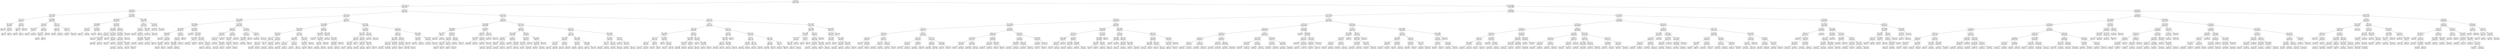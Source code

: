 digraph Tree {
node [shape=box] ;
0 [label="X[4] <= 6.5\nmse = 33194.719\nsamples = 13903\nvalue = 190.2263"] ;
1 [label="X[13] <= 2.5\nmse = 1579.9391\nsamples = 4005\nvalue = 32.613"] ;
0 -> 1 [labeldistance=2.5, labelangle=45, headlabel="True"] ;
2 [label="X[7] <= 0.5\nmse = 3095.7957\nsamples = 584\nvalue = 76.5753"] ;
1 -> 2 ;
3 [label="X[10] <= 0.3409\nmse = 270.9267\nsamples = 187\nvalue = 18.4118"] ;
2 -> 3 ;
4 [label="X[1] <= 1.5\nmse = 47.8452\nsamples = 77\nvalue = 9.3766"] ;
3 -> 4 ;
5 [label="X[0] <= 5126.5\nmse = 14.9592\nsamples = 42\nvalue = 5.4286"] ;
4 -> 5 ;
6 [label="mse = 1.7093\nsamples = 17\nvalue = 2.7647"] ;
5 -> 6 ;
7 [label="X[6] <= 0.5\nmse = 15.8624\nsamples = 25\nvalue = 7.24"] ;
5 -> 7 ;
8 [label="mse = 6.29\nsamples = 10\nvalue = 4.9"] ;
7 -> 8 ;
9 [label="mse = 16.16\nsamples = 15\nvalue = 8.8"] ;
7 -> 9 ;
10 [label="X[2] <= 0.5\nmse = 46.1584\nsamples = 35\nvalue = 14.1143"] ;
4 -> 10 ;
11 [label="X[10] <= 0.25\nmse = 29.49\nsamples = 20\nvalue = 11.1"] ;
10 -> 11 ;
12 [label="mse = 36.89\nsamples = 10\nvalue = 9.9"] ;
11 -> 12 ;
13 [label="mse = 19.21\nsamples = 10\nvalue = 12.3"] ;
11 -> 13 ;
14 [label="mse = 40.1156\nsamples = 15\nvalue = 18.1333"] ;
10 -> 14 ;
15 [label="X[0] <= 10816.0\nmse = 329.9396\nsamples = 110\nvalue = 24.7364"] ;
3 -> 15 ;
16 [label="X[6] <= 0.5\nmse = 99.3056\nsamples = 58\nvalue = 17.931"] ;
15 -> 16 ;
17 [label="X[10] <= 0.4621\nmse = 55.7024\nsamples = 25\nvalue = 13.24"] ;
16 -> 17 ;
18 [label="mse = 35.56\nsamples = 10\nvalue = 9.8"] ;
17 -> 18 ;
19 [label="mse = 55.9822\nsamples = 15\nvalue = 15.5333"] ;
17 -> 19 ;
20 [label="X[8] <= 1.5\nmse = 103.0376\nsamples = 33\nvalue = 21.4848"] ;
16 -> 20 ;
21 [label="X[12] <= 0.1194\nmse = 92.6475\nsamples = 20\nvalue = 24.05"] ;
20 -> 21 ;
22 [label="mse = 103.2\nsamples = 10\nvalue = 28.0"] ;
21 -> 22 ;
23 [label="mse = 50.89\nsamples = 10\nvalue = 20.1"] ;
21 -> 23 ;
24 [label="mse = 93.3254\nsamples = 13\nvalue = 17.5385"] ;
20 -> 24 ;
25 [label="X[6] <= 0.5\nmse = 477.9124\nsamples = 52\nvalue = 32.3269"] ;
15 -> 25 ;
26 [label="X[11] <= 0.78\nmse = 243.369\nsamples = 27\nvalue = 23.963"] ;
25 -> 26 ;
27 [label="mse = 360.25\nsamples = 16\nvalue = 27.5"] ;
26 -> 27 ;
28 [label="mse = 28.6942\nsamples = 11\nvalue = 18.8182"] ;
26 -> 28 ;
29 [label="X[9] <= 0.57\nmse = 574.0704\nsamples = 25\nvalue = 41.36"] ;
25 -> 29 ;
30 [label="mse = 887.8182\nsamples = 11\nvalue = 54.0"] ;
29 -> 30 ;
31 [label="mse = 103.3878\nsamples = 14\nvalue = 31.4286"] ;
29 -> 31 ;
32 [label="X[0] <= 11906.0\nmse = 2082.304\nsamples = 397\nvalue = 103.9723"] ;
2 -> 32 ;
33 [label="X[0] <= 2625.0\nmse = 1159.0398\nsamples = 272\nvalue = 83.9743"] ;
32 -> 33 ;
34 [label="X[0] <= 1695.5\nmse = 209.9006\nsamples = 59\nvalue = 36.7797"] ;
33 -> 34 ;
35 [label="X[0] <= 812.0\nmse = 125.25\nsamples = 36\nvalue = 29.8333"] ;
34 -> 35 ;
36 [label="mse = 76.1111\nsamples = 18\nvalue = 26.0"] ;
35 -> 36 ;
37 [label="mse = 145.0\nsamples = 18\nvalue = 33.6667"] ;
35 -> 37 ;
38 [label="X[0] <= 2182.0\nmse = 148.6616\nsamples = 23\nvalue = 47.6522"] ;
34 -> 38 ;
39 [label="mse = 75.2308\nsamples = 13\nvalue = 42.0"] ;
38 -> 39 ;
40 [label="mse = 148.6\nsamples = 10\nvalue = 55.0"] ;
38 -> 40 ;
41 [label="X[10] <= 0.4015\nmse = 634.0917\nsamples = 213\nvalue = 97.0469"] ;
33 -> 41 ;
42 [label="X[0] <= 9189.0\nmse = 422.5088\nsamples = 76\nvalue = 83.0658"] ;
41 -> 42 ;
43 [label="X[1] <= 2.5\nmse = 463.1112\nsamples = 41\nvalue = 75.2439"] ;
42 -> 43 ;
44 [label="mse = 447.9723\nsamples = 17\nvalue = 65.2941"] ;
43 -> 44 ;
45 [label="X[10] <= 0.2803\nmse = 354.0399\nsamples = 24\nvalue = 82.2917"] ;
43 -> 45 ;
46 [label="mse = 531.9008\nsamples = 11\nvalue = 73.0909"] ;
45 -> 46 ;
47 [label="mse = 71.3018\nsamples = 13\nvalue = 90.0769"] ;
45 -> 47 ;
48 [label="X[11] <= 0.565\nmse = 219.3192\nsamples = 35\nvalue = 92.2286"] ;
42 -> 48 ;
49 [label="mse = 213.81\nsamples = 10\nvalue = 100.7"] ;
48 -> 49 ;
50 [label="X[6] <= 3.5\nmse = 181.3344\nsamples = 25\nvalue = 88.84"] ;
48 -> 50 ;
51 [label="mse = 231.5357\nsamples = 14\nvalue = 92.5"] ;
50 -> 51 ;
52 [label="mse = 78.6942\nsamples = 11\nvalue = 84.1818"] ;
50 -> 52 ;
53 [label="X[8] <= 2.5\nmse = 582.8736\nsamples = 137\nvalue = 104.8029"] ;
41 -> 53 ;
54 [label="X[0] <= 10552.0\nmse = 308.3893\nsamples = 121\nvalue = 109.6612"] ;
53 -> 54 ;
55 [label="X[6] <= 4.5\nmse = 243.6996\nsamples = 104\nvalue = 106.2019"] ;
54 -> 55 ;
56 [label="X[10] <= 0.5379\nmse = 182.3779\nsamples = 82\nvalue = 110.0122"] ;
55 -> 56 ;
57 [label="mse = 198.3914\nsamples = 41\nvalue = 105.2683"] ;
56 -> 57 ;
58 [label="mse = 121.3551\nsamples = 41\nvalue = 114.7561"] ;
56 -> 58 ;
59 [label="X[0] <= 5181.0\nmse = 216.4545\nsamples = 22\nvalue = 92.0"] ;
55 -> 59 ;
60 [label="mse = 129.69\nsamples = 10\nvalue = 100.1"] ;
59 -> 60 ;
61 [label="mse = 188.5208\nsamples = 12\nvalue = 85.25"] ;
59 -> 61 ;
62 [label="mse = 183.0865\nsamples = 17\nvalue = 130.8235"] ;
54 -> 62 ;
63 [label="mse = 1130.3086\nsamples = 16\nvalue = 68.0625"] ;
53 -> 63 ;
64 [label="X[0] <= 15848.0\nmse = 1327.4819\nsamples = 125\nvalue = 147.488"] ;
32 -> 64 ;
65 [label="X[8] <= 1.5\nmse = 1003.1907\nsamples = 94\nvalue = 158.1809"] ;
64 -> 65 ;
66 [label="X[6] <= 1.5\nmse = 421.1142\nsamples = 60\nvalue = 169.05"] ;
65 -> 66 ;
67 [label="mse = 197.84\nsamples = 10\nvalue = 153.4"] ;
66 -> 67 ;
68 [label="X[6] <= 3.5\nmse = 406.9876\nsamples = 50\nvalue = 172.18"] ;
66 -> 68 ;
69 [label="X[10] <= 0.5531\nmse = 266.8889\nsamples = 24\nvalue = 182.6667"] ;
68 -> 69 ;
70 [label="mse = 222.551\nsamples = 14\nvalue = 179.8571"] ;
69 -> 70 ;
71 [label="mse = 302.44\nsamples = 10\nvalue = 186.6"] ;
69 -> 71 ;
72 [label="X[0] <= 14030.0\nmse = 341.0962\nsamples = 26\nvalue = 162.5"] ;
68 -> 72 ;
73 [label="mse = 375.5898\nsamples = 16\nvalue = 164.3125"] ;
72 -> 73 ;
74 [label="mse = 272.24\nsamples = 10\nvalue = 159.6"] ;
72 -> 74 ;
75 [label="X[0] <= 14138.0\nmse = 1454.0\nsamples = 34\nvalue = 139.0"] ;
65 -> 75 ;
76 [label="mse = 1792.7424\nsamples = 19\nvalue = 125.3158"] ;
75 -> 76 ;
77 [label="mse = 487.2889\nsamples = 15\nvalue = 156.3333"] ;
75 -> 77 ;
78 [label="X[11] <= 0.73\nmse = 912.8345\nsamples = 31\nvalue = 115.0645"] ;
64 -> 78 ;
79 [label="mse = 240.4598\nsamples = 19\nvalue = 127.5263"] ;
78 -> 79 ;
80 [label="mse = 1342.2222\nsamples = 12\nvalue = 95.3333"] ;
78 -> 80 ;
81 [label="X[4] <= 1.5\nmse = 934.9143\nsamples = 3421\nvalue = 25.1082"] ;
1 -> 81 ;
82 [label="X[7] <= 0.5\nmse = 1597.8409\nsamples = 1149\nvalue = 44.2019"] ;
81 -> 82 ;
83 [label="X[10] <= 0.4469\nmse = 2021.4626\nsamples = 374\nvalue = 80.1791"] ;
82 -> 83 ;
84 [label="X[0] <= 10139.5\nmse = 1295.4546\nsamples = 205\nvalue = 55.8049"] ;
83 -> 84 ;
85 [label="X[0] <= 2679.5\nmse = 606.7669\nsamples = 138\nvalue = 43.1739"] ;
84 -> 85 ;
86 [label="X[10] <= 0.2197\nmse = 89.8457\nsamples = 56\nvalue = 27.1071"] ;
85 -> 86 ;
87 [label="mse = 37.5225\nsamples = 17\nvalue = 20.3529"] ;
86 -> 87 ;
88 [label="X[6] <= 0.5\nmse = 84.0999\nsamples = 39\nvalue = 30.0513"] ;
86 -> 88 ;
89 [label="X[0] <= 1621.5\nmse = 69.4475\nsamples = 20\nvalue = 33.45"] ;
88 -> 89 ;
90 [label="mse = 100.41\nsamples = 10\nvalue = 34.7"] ;
89 -> 90 ;
91 [label="mse = 35.36\nsamples = 10\nvalue = 32.2"] ;
89 -> 91 ;
92 [label="mse = 74.5651\nsamples = 19\nvalue = 26.4737"] ;
88 -> 92 ;
93 [label="X[5] <= 0.5\nmse = 663.1005\nsamples = 82\nvalue = 54.1463"] ;
85 -> 93 ;
94 [label="X[8] <= 2.5\nmse = 591.1788\nsamples = 72\nvalue = 58.0417"] ;
93 -> 94 ;
95 [label="X[10] <= 0.2652\nmse = 488.7665\nsamples = 61\nvalue = 63.4098"] ;
94 -> 95 ;
96 [label="mse = 314.0895\nsamples = 18\nvalue = 49.7222"] ;
95 -> 96 ;
97 [label="mse = 450.6317\nsamples = 43\nvalue = 69.1395"] ;
95 -> 97 ;
98 [label="mse = 113.1074\nsamples = 11\nvalue = 28.2727"] ;
94 -> 98 ;
99 [label="mse = 285.09\nsamples = 10\nvalue = 26.1"] ;
93 -> 99 ;
100 [label="X[10] <= 0.2652\nmse = 1708.5052\nsamples = 67\nvalue = 81.8209"] ;
84 -> 100 ;
101 [label="mse = 168.3802\nsamples = 11\nvalue = 30.7273"] ;
100 -> 101 ;
102 [label="X[0] <= 15440.5\nmse = 1397.5153\nsamples = 56\nvalue = 91.8571"] ;
100 -> 102 ;
103 [label="X[10] <= 0.4015\nmse = 487.2576\nsamples = 25\nvalue = 75.32"] ;
102 -> 103 ;
104 [label="mse = 384.5917\nsamples = 13\nvalue = 63.8462"] ;
103 -> 104 ;
105 [label="mse = 301.3542\nsamples = 12\nvalue = 87.75"] ;
103 -> 105 ;
106 [label="X[0] <= 16135.5\nmse = 1733.1883\nsamples = 31\nvalue = 105.1935"] ;
102 -> 106 ;
107 [label="mse = 1766.44\nsamples = 10\nvalue = 138.6"] ;
106 -> 107 ;
108 [label="X[6] <= 0.5\nmse = 932.8707\nsamples = 21\nvalue = 89.2857"] ;
106 -> 108 ;
109 [label="mse = 141.01\nsamples = 10\nvalue = 109.3"] ;
108 -> 109 ;
110 [label="mse = 957.5372\nsamples = 11\nvalue = 71.0909"] ;
108 -> 110 ;
111 [label="X[0] <= 12320.5\nmse = 1307.2903\nsamples = 169\nvalue = 109.7456"] ;
83 -> 111 ;
112 [label="X[4] <= 0.5\nmse = 812.9417\nsamples = 107\nvalue = 95.9533"] ;
111 -> 112 ;
113 [label="X[12] <= 0.209\nmse = 808.183\nsamples = 53\nvalue = 110.0755"] ;
112 -> 113 ;
114 [label="X[3] <= 5.5\nmse = 532.3156\nsamples = 39\nvalue = 115.3077"] ;
113 -> 114 ;
115 [label="mse = 537.9097\nsamples = 12\nvalue = 129.9167"] ;
114 -> 115 ;
116 [label="X[0] <= 5199.0\nmse = 392.8176\nsamples = 27\nvalue = 108.8148"] ;
114 -> 116 ;
117 [label="mse = 101.4438\nsamples = 13\nvalue = 116.6923"] ;
116 -> 117 ;
118 [label="mse = 552.25\nsamples = 14\nvalue = 101.5"] ;
116 -> 118 ;
119 [label="mse = 1287.9643\nsamples = 14\nvalue = 95.5"] ;
113 -> 119 ;
120 [label="X[2] <= 0.5\nmse = 429.7507\nsamples = 54\nvalue = 82.0926"] ;
112 -> 120 ;
121 [label="X[12] <= 0.1791\nmse = 310.878\nsamples = 41\nvalue = 76.0"] ;
120 -> 121 ;
122 [label="X[0] <= 4960.0\nmse = 271.7433\nsamples = 30\nvalue = 80.3"] ;
121 -> 122 ;
123 [label="mse = 262.6475\nsamples = 20\nvalue = 85.55"] ;
122 -> 123 ;
124 [label="mse = 124.56\nsamples = 10\nvalue = 69.8"] ;
122 -> 124 ;
125 [label="mse = 229.6529\nsamples = 11\nvalue = 64.2727"] ;
121 -> 125 ;
126 [label="mse = 318.3669\nsamples = 13\nvalue = 101.3077"] ;
120 -> 126 ;
127 [label="X[4] <= 0.5\nmse = 1265.5702\nsamples = 62\nvalue = 133.5484"] ;
111 -> 127 ;
128 [label="X[8] <= 1.5\nmse = 1142.5744\nsamples = 34\nvalue = 150.8824"] ;
127 -> 128 ;
129 [label="X[10] <= 0.6061\nmse = 537.4566\nsamples = 24\nvalue = 165.2917"] ;
128 -> 129 ;
130 [label="mse = 658.9097\nsamples = 12\nvalue = 157.0833"] ;
129 -> 130 ;
131 [label="mse = 281.25\nsamples = 12\nvalue = 173.5"] ;
129 -> 131 ;
132 [label="mse = 900.61\nsamples = 10\nvalue = 116.3"] ;
128 -> 132 ;
133 [label="X[6] <= 4.5\nmse = 607.0357\nsamples = 28\nvalue = 112.5"] ;
127 -> 133 ;
134 [label="mse = 388.8994\nsamples = 13\nvalue = 123.8462"] ;
133 -> 134 ;
135 [label="mse = 587.8222\nsamples = 15\nvalue = 102.6667"] ;
133 -> 135 ;
136 [label="X[4] <= 0.5\nmse = 467.3396\nsamples = 775\nvalue = 26.84"] ;
82 -> 136 ;
137 [label="X[0] <= 11408.0\nmse = 582.9935\nsamples = 386\nvalue = 37.3472"] ;
136 -> 137 ;
138 [label="X[10] <= 0.4015\nmse = 260.7417\nsamples = 248\nvalue = 29.5161"] ;
137 -> 138 ;
139 [label="X[0] <= 2212.0\nmse = 90.4311\nsamples = 98\nvalue = 17.551"] ;
138 -> 139 ;
140 [label="X[11] <= 0.73\nmse = 30.7111\nsamples = 45\nvalue = 11.3333"] ;
139 -> 140 ;
141 [label="X[0] <= 747.5\nmse = 27.2948\nsamples = 33\nvalue = 12.9091"] ;
140 -> 141 ;
142 [label="mse = 17.8698\nsamples = 13\nvalue = 9.7692"] ;
141 -> 142 ;
143 [label="mse = 22.8475\nsamples = 20\nvalue = 14.95"] ;
141 -> 143 ;
144 [label="mse = 14.5\nsamples = 12\nvalue = 7.0"] ;
140 -> 144 ;
145 [label="X[6] <= 4.5\nmse = 80.4429\nsamples = 53\nvalue = 22.8302"] ;
139 -> 145 ;
146 [label="X[6] <= 2.5\nmse = 49.3997\nsamples = 42\nvalue = 19.9286"] ;
145 -> 146 ;
147 [label="mse = 33.9043\nsamples = 18\nvalue = 16.3889"] ;
146 -> 147 ;
148 [label="mse = 44.5764\nsamples = 24\nvalue = 22.5833"] ;
146 -> 148 ;
149 [label="mse = 44.0826\nsamples = 11\nvalue = 33.9091"] ;
145 -> 149 ;
150 [label="X[6] <= 4.5\nmse = 217.3689\nsamples = 150\nvalue = 37.3333"] ;
138 -> 150 ;
151 [label="X[11] <= 0.805\nmse = 126.844\nsamples = 119\nvalue = 32.7479"] ;
150 -> 151 ;
152 [label="X[6] <= 3.5\nmse = 109.319\nsamples = 78\nvalue = 35.9615"] ;
151 -> 152 ;
153 [label="mse = 83.9759\nsamples = 59\nvalue = 32.9153"] ;
152 -> 153 ;
154 [label="mse = 69.7175\nsamples = 19\nvalue = 45.4211"] ;
152 -> 154 ;
155 [label="X[8] <= 1.5\nmse = 103.1588\nsamples = 41\nvalue = 26.6341"] ;
151 -> 155 ;
156 [label="mse = 87.812\nsamples = 22\nvalue = 30.7727"] ;
155 -> 156 ;
157 [label="mse = 78.133\nsamples = 19\nvalue = 21.8421"] ;
155 -> 157 ;
158 [label="X[10] <= 0.5834\nmse = 174.3184\nsamples = 31\nvalue = 54.9355"] ;
150 -> 158 ;
159 [label="X[0] <= 6838.5\nmse = 151.0475\nsamples = 20\nvalue = 49.05"] ;
158 -> 159 ;
160 [label="mse = 148.36\nsamples = 10\nvalue = 43.8"] ;
159 -> 160 ;
161 [label="mse = 98.61\nsamples = 10\nvalue = 54.3"] ;
159 -> 161 ;
162 [label="mse = 39.1405\nsamples = 11\nvalue = 65.6364"] ;
158 -> 162 ;
163 [label="X[6] <= 3.5\nmse = 853.8523\nsamples = 138\nvalue = 51.4203"] ;
137 -> 163 ;
164 [label="X[11] <= 0.585\nmse = 874.3405\nsamples = 83\nvalue = 42.1446"] ;
163 -> 164 ;
165 [label="mse = 4516.3333\nsamples = 12\nvalue = 63.0"] ;
164 -> 165 ;
166 [label="X[0] <= 15824.0\nmse = 172.8554\nsamples = 71\nvalue = 38.6197"] ;
164 -> 166 ;
167 [label="X[8] <= 1.5\nmse = 121.9491\nsamples = 55\nvalue = 42.6"] ;
166 -> 167 ;
168 [label="mse = 94.1843\nsamples = 34\nvalue = 46.8529"] ;
167 -> 168 ;
169 [label="mse = 90.2041\nsamples = 21\nvalue = 35.7143"] ;
167 -> 169 ;
170 [label="mse = 106.1836\nsamples = 16\nvalue = 24.9375"] ;
166 -> 170 ;
171 [label="X[10] <= 0.4924\nmse = 497.1524\nsamples = 55\nvalue = 65.4182"] ;
163 -> 171 ;
172 [label="mse = 233.7191\nsamples = 18\nvalue = 46.0556"] ;
171 -> 172 ;
173 [label="X[11] <= 0.735\nmse = 354.1899\nsamples = 37\nvalue = 74.8378"] ;
171 -> 173 ;
174 [label="X[0] <= 13280.0\nmse = 246.9338\nsamples = 23\nvalue = 80.3913"] ;
173 -> 174 ;
175 [label="mse = 227.2431\nsamples = 12\nvalue = 76.9167"] ;
174 -> 175 ;
176 [label="mse = 240.876\nsamples = 11\nvalue = 84.1818"] ;
174 -> 176 ;
177 [label="mse = 396.4898\nsamples = 14\nvalue = 65.7143"] ;
173 -> 177 ;
178 [label="X[9] <= 0.39\nmse = 134.3248\nsamples = 389\nvalue = 16.4139"] ;
136 -> 178 ;
179 [label="X[0] <= 10751.0\nmse = 38.2529\nsamples = 137\nvalue = 8.9489"] ;
178 -> 179 ;
180 [label="X[0] <= 2213.0\nmse = 18.7722\nsamples = 106\nvalue = 7.0377"] ;
179 -> 180 ;
181 [label="X[6] <= 4.5\nmse = 4.8954\nsamples = 48\nvalue = 4.6458"] ;
180 -> 181 ;
182 [label="X[0] <= 550.0\nmse = 4.5084\nsamples = 37\nvalue = 4.2432"] ;
181 -> 182 ;
183 [label="mse = 3.36\nsamples = 10\nvalue = 3.2"] ;
182 -> 183 ;
184 [label="mse = 4.3813\nsamples = 27\nvalue = 4.6296"] ;
182 -> 184 ;
185 [label="mse = 3.8182\nsamples = 11\nvalue = 6.0"] ;
181 -> 185 ;
186 [label="X[6] <= 3.5\nmse = 21.6032\nsamples = 58\nvalue = 9.0172"] ;
180 -> 186 ;
187 [label="X[10] <= 0.2803\nmse = 7.6122\nsamples = 38\nvalue = 7.4211"] ;
186 -> 187 ;
188 [label="mse = 3.3841\nsamples = 17\nvalue = 5.7059"] ;
187 -> 188 ;
189 [label="mse = 6.7256\nsamples = 21\nvalue = 8.8095"] ;
187 -> 189 ;
190 [label="X[0] <= 8658.5\nmse = 34.1475\nsamples = 20\nvalue = 12.05"] ;
186 -> 190 ;
191 [label="mse = 21.29\nsamples = 10\nvalue = 12.9"] ;
190 -> 191 ;
192 [label="mse = 45.56\nsamples = 10\nvalue = 11.2"] ;
190 -> 192 ;
193 [label="X[6] <= 3.5\nmse = 49.6691\nsamples = 31\nvalue = 15.4839"] ;
179 -> 193 ;
194 [label="mse = 18.9956\nsamples = 15\nvalue = 12.0667"] ;
193 -> 194 ;
195 [label="mse = 57.2148\nsamples = 16\nvalue = 18.6875"] ;
193 -> 195 ;
196 [label="X[6] <= 4.5\nmse = 139.7889\nsamples = 252\nvalue = 20.4722"] ;
178 -> 196 ;
197 [label="X[8] <= 1.5\nmse = 101.5104\nsamples = 201\nvalue = 17.8358"] ;
196 -> 197 ;
198 [label="X[11] <= 0.835\nmse = 116.1357\nsamples = 148\nvalue = 19.2838"] ;
197 -> 198 ;
199 [label="X[9] <= 0.45\nmse = 127.3705\nsamples = 121\nvalue = 20.2066"] ;
198 -> 199 ;
200 [label="mse = 35.8489\nsamples = 15\nvalue = 14.1333"] ;
199 -> 200 ;
201 [label="mse = 134.3636\nsamples = 106\nvalue = 21.066"] ;
199 -> 201 ;
202 [label="X[0] <= 6635.5\nmse = 44.8669\nsamples = 27\nvalue = 15.1481"] ;
198 -> 202 ;
203 [label="mse = 41.3564\nsamples = 17\nvalue = 13.7647"] ;
202 -> 203 ;
204 [label="mse = 42.05\nsamples = 10\nvalue = 17.5"] ;
202 -> 204 ;
205 [label="X[8] <= 2.5\nmse = 38.4664\nsamples = 53\nvalue = 13.7925"] ;
197 -> 205 ;
206 [label="X[12] <= 0.209\nmse = 36.0434\nsamples = 39\nvalue = 15.4615"] ;
205 -> 206 ;
207 [label="mse = 32.6849\nsamples = 29\nvalue = 17.069"] ;
206 -> 207 ;
208 [label="mse = 16.56\nsamples = 10\nvalue = 10.8"] ;
206 -> 208 ;
209 [label="mse = 15.8367\nsamples = 14\nvalue = 9.1429"] ;
205 -> 209 ;
210 [label="X[0] <= 10523.0\nmse = 155.2949\nsamples = 51\nvalue = 30.8627"] ;
196 -> 210 ;
211 [label="X[11] <= 0.695\nmse = 65.0255\nsamples = 28\nvalue = 24.2143"] ;
210 -> 211 ;
212 [label="mse = 69.0579\nsamples = 11\nvalue = 27.1818"] ;
211 -> 212 ;
213 [label="mse = 53.0311\nsamples = 17\nvalue = 22.2941"] ;
211 -> 213 ;
214 [label="X[12] <= 0.1194\nmse = 145.8677\nsamples = 23\nvalue = 38.9565"] ;
210 -> 214 ;
215 [label="mse = 135.5556\nsamples = 12\nvalue = 43.3333"] ;
214 -> 215 ;
216 [label="mse = 113.4215\nsamples = 11\nvalue = 34.1818"] ;
214 -> 216 ;
217 [label="X[7] <= 0.5\nmse = 322.0452\nsamples = 2272\nvalue = 15.452"] ;
81 -> 217 ;
218 [label="X[4] <= 2.5\nmse = 622.4415\nsamples = 729\nvalue = 24.4774"] ;
217 -> 218 ;
219 [label="X[10] <= 0.4318\nmse = 792.5684\nsamples = 186\nvalue = 53.5645"] ;
218 -> 219 ;
220 [label="X[0] <= 2693.0\nmse = 486.9892\nsamples = 94\nvalue = 36.0106"] ;
219 -> 220 ;
221 [label="X[0] <= 1353.5\nmse = 69.28\nsamples = 25\nvalue = 18.8"] ;
220 -> 221 ;
222 [label="mse = 46.9917\nsamples = 11\nvalue = 12.9091"] ;
221 -> 222 ;
223 [label="mse = 38.102\nsamples = 14\nvalue = 23.4286"] ;
221 -> 223 ;
224 [label="X[10] <= 0.3257\nmse = 492.1277\nsamples = 69\nvalue = 42.2464"] ;
220 -> 224 ;
225 [label="X[6] <= 5.5\nmse = 253.1694\nsamples = 40\nvalue = 33.075"] ;
224 -> 225 ;
226 [label="X[10] <= 0.25\nmse = 295.2275\nsamples = 20\nvalue = 27.65"] ;
225 -> 226 ;
227 [label="mse = 153.84\nsamples = 10\nvalue = 33.4"] ;
226 -> 227 ;
228 [label="mse = 370.49\nsamples = 10\nvalue = 21.9"] ;
226 -> 228 ;
229 [label="X[1] <= 2.5\nmse = 152.25\nsamples = 20\nvalue = 38.5"] ;
225 -> 229 ;
230 [label="mse = 83.96\nsamples = 10\nvalue = 34.2"] ;
229 -> 230 ;
231 [label="mse = 183.56\nsamples = 10\nvalue = 42.8"] ;
229 -> 231 ;
232 [label="X[6] <= 0.5\nmse = 545.679\nsamples = 29\nvalue = 54.8966"] ;
224 -> 232 ;
233 [label="mse = 567.0727\nsamples = 17\nvalue = 64.5294"] ;
232 -> 233 ;
234 [label="mse = 197.6875\nsamples = 12\nvalue = 41.25"] ;
232 -> 234 ;
235 [label="X[0] <= 12322.0\nmse = 468.2717\nsamples = 92\nvalue = 71.5"] ;
219 -> 235 ;
236 [label="X[6] <= 0.5\nmse = 295.1733\nsamples = 57\nvalue = 61.807"] ;
235 -> 236 ;
237 [label="X[0] <= 5883.0\nmse = 217.3216\nsamples = 25\nvalue = 72.72"] ;
236 -> 237 ;
238 [label="mse = 124.9592\nsamples = 14\nvalue = 69.4286"] ;
237 -> 238 ;
239 [label="mse = 303.5372\nsamples = 11\nvalue = 76.9091"] ;
237 -> 239 ;
240 [label="X[3] <= 5.5\nmse = 190.2646\nsamples = 32\nvalue = 53.2812"] ;
236 -> 240 ;
241 [label="mse = 273.9408\nsamples = 13\nvalue = 49.4615"] ;
240 -> 241 ;
242 [label="mse = 116.1994\nsamples = 19\nvalue = 55.8947"] ;
240 -> 242 ;
243 [label="X[6] <= 0.5\nmse = 347.9755\nsamples = 35\nvalue = 87.2857"] ;
235 -> 243 ;
244 [label="mse = 293.8893\nsamples = 17\nvalue = 97.4118"] ;
243 -> 244 ;
245 [label="mse = 210.7562\nsamples = 18\nvalue = 77.7222"] ;
243 -> 245 ;
246 [label="X[4] <= 3.5\nmse = 175.0822\nsamples = 543\nvalue = 14.5138"] ;
218 -> 246 ;
247 [label="X[9] <= 0.43\nmse = 228.1501\nsamples = 186\nvalue = 26.3118"] ;
246 -> 247 ;
248 [label="X[10] <= 0.2955\nmse = 152.3789\nsamples = 94\nvalue = 18.0638"] ;
247 -> 248 ;
249 [label="X[6] <= 0.5\nmse = 94.6805\nsamples = 51\nvalue = 13.4706"] ;
248 -> 249 ;
250 [label="X[10] <= 0.25\nmse = 160.1818\nsamples = 22\nvalue = 17.0"] ;
249 -> 250 ;
251 [label="mse = 257.8678\nsamples = 11\nvalue = 21.6364"] ;
250 -> 251 ;
252 [label="mse = 19.5041\nsamples = 11\nvalue = 12.3636"] ;
250 -> 252 ;
253 [label="X[9] <= 0.25\nmse = 28.371\nsamples = 29\nvalue = 10.7931"] ;
249 -> 253 ;
254 [label="mse = 10.3086\nsamples = 16\nvalue = 8.9375"] ;
253 -> 254 ;
255 [label="mse = 41.1479\nsamples = 13\nvalue = 13.0769"] ;
253 -> 255 ;
256 [label="X[6] <= 0.5\nmse = 166.1103\nsamples = 43\nvalue = 23.5116"] ;
248 -> 256 ;
257 [label="mse = 164.482\nsamples = 19\nvalue = 31.2105"] ;
256 -> 257 ;
258 [label="X[0] <= 8542.5\nmse = 83.3264\nsamples = 24\nvalue = 17.4167"] ;
256 -> 258 ;
259 [label="mse = 53.6529\nsamples = 11\nvalue = 12.2727"] ;
258 -> 259 ;
260 [label="mse = 67.1006\nsamples = 13\nvalue = 21.7692"] ;
258 -> 260 ;
261 [label="X[6] <= 0.5\nmse = 165.0406\nsamples = 92\nvalue = 34.7391"] ;
247 -> 261 ;
262 [label="X[0] <= 12755.0\nmse = 169.3243\nsamples = 42\nvalue = 41.2381"] ;
261 -> 262 ;
263 [label="X[0] <= 4554.0\nmse = 119.0773\nsamples = 29\nvalue = 36.5172"] ;
262 -> 263 ;
264 [label="mse = 39.21\nsamples = 10\nvalue = 31.3"] ;
263 -> 264 ;
265 [label="mse = 139.2465\nsamples = 19\nvalue = 39.2632"] ;
263 -> 265 ;
266 [label="mse = 120.7929\nsamples = 13\nvalue = 51.7692"] ;
262 -> 266 ;
267 [label="X[0] <= 13031.0\nmse = 96.1616\nsamples = 50\nvalue = 29.28"] ;
261 -> 267 ;
268 [label="X[10] <= 0.5834\nmse = 85.9159\nsamples = 36\nvalue = 26.9722"] ;
267 -> 268 ;
269 [label="mse = 55.5455\nsamples = 22\nvalue = 24.0"] ;
268 -> 269 ;
270 [label="mse = 97.9439\nsamples = 14\nvalue = 31.6429"] ;
268 -> 270 ;
271 [label="mse = 73.5969\nsamples = 14\nvalue = 35.2143"] ;
267 -> 271 ;
272 [label="X[9] <= 0.47\nmse = 37.1287\nsamples = 357\nvalue = 8.3669"] ;
246 -> 272 ;
273 [label="X[1] <= 1.5\nmse = 18.2526\nsamples = 216\nvalue = 6.1065"] ;
272 -> 273 ;
274 [label="X[0] <= 8567.0\nmse = 12.3684\nsamples = 93\nvalue = 4.2258"] ;
273 -> 274 ;
275 [label="X[0] <= 431.0\nmse = 4.3224\nsamples = 41\nvalue = 2.6585"] ;
274 -> 275 ;
276 [label="mse = 1.6033\nsamples = 11\nvalue = 1.8182"] ;
275 -> 276 ;
277 [label="mse = 4.9656\nsamples = 30\nvalue = 2.9667"] ;
275 -> 277 ;
278 [label="X[8] <= 1.5\nmse = 15.2485\nsamples = 52\nvalue = 5.4615"] ;
274 -> 278 ;
279 [label="mse = 15.7751\nsamples = 26\nvalue = 6.6154"] ;
278 -> 279 ;
280 [label="mse = 12.0592\nsamples = 26\nvalue = 4.3077"] ;
278 -> 280 ;
281 [label="X[10] <= 0.2803\nmse = 18.0053\nsamples = 123\nvalue = 7.5285"] ;
273 -> 281 ;
282 [label="X[12] <= 0.209\nmse = 8.5741\nsamples = 37\nvalue = 5.5135"] ;
281 -> 282 ;
283 [label="mse = 6.4097\nsamples = 24\nvalue = 6.4167"] ;
282 -> 283 ;
284 [label="mse = 8.284\nsamples = 13\nvalue = 3.8462"] ;
282 -> 284 ;
285 [label="X[0] <= 11737.0\nmse = 19.5646\nsamples = 86\nvalue = 8.3953"] ;
281 -> 285 ;
286 [label="mse = 16.7175\nsamples = 61\nvalue = 7.3443"] ;
285 -> 286 ;
287 [label="mse = 17.2384\nsamples = 25\nvalue = 10.96"] ;
285 -> 287 ;
288 [label="X[0] <= 12480.5\nmse = 46.2263\nsamples = 141\nvalue = 11.8298"] ;
272 -> 288 ;
289 [label="X[11] <= 0.805\nmse = 27.9864\nsamples = 83\nvalue = 9.6506"] ;
288 -> 289 ;
290 [label="X[11] <= 0.725\nmse = 32.15\nsamples = 40\nvalue = 11.5"] ;
289 -> 290 ;
291 [label="mse = 10.0344\nsamples = 28\nvalue = 9.9643"] ;
290 -> 291 ;
292 [label="mse = 65.4097\nsamples = 12\nvalue = 15.0833"] ;
290 -> 292 ;
293 [label="X[9] <= 0.57\nmse = 17.9719\nsamples = 43\nvalue = 7.9302"] ;
289 -> 293 ;
294 [label="mse = 25.8962\nsamples = 17\nvalue = 9.5294"] ;
293 -> 294 ;
295 [label="mse = 10.0251\nsamples = 26\nvalue = 6.8846"] ;
293 -> 295 ;
296 [label="X[9] <= 0.59\nmse = 55.8077\nsamples = 58\nvalue = 14.9483"] ;
288 -> 296 ;
297 [label="mse = 121.2803\nsamples = 17\nvalue = 17.8824"] ;
296 -> 297 ;
298 [label="X[11] <= 0.81\nmse = 23.6109\nsamples = 41\nvalue = 13.7317"] ;
296 -> 298 ;
299 [label="mse = 23.5656\nsamples = 30\nvalue = 12.9667"] ;
298 -> 299 ;
300 [label="mse = 17.7851\nsamples = 11\nvalue = 15.8182"] ;
298 -> 300 ;
301 [label="X[4] <= 4.5\nmse = 123.454\nsamples = 1543\nvalue = 11.1879"] ;
217 -> 301 ;
302 [label="X[4] <= 2.5\nmse = 25.0155\nsamples = 1144\nvalue = 6.4152"] ;
301 -> 302 ;
303 [label="X[9] <= 0.43\nmse = 43.6945\nsamples = 390\nvalue = 8.7513"] ;
302 -> 303 ;
304 [label="X[0] <= 13234.0\nmse = 42.3475\nsamples = 160\nvalue = 6.05"] ;
303 -> 304 ;
305 [label="X[6] <= 4.5\nmse = 10.7435\nsamples = 121\nvalue = 5.0165"] ;
304 -> 305 ;
306 [label="X[9] <= 0.19\nmse = 4.4572\nsamples = 91\nvalue = 4.0659"] ;
305 -> 306 ;
307 [label="mse = 0.7431\nsamples = 12\nvalue = 2.4167"] ;
306 -> 307 ;
308 [label="mse = 4.5454\nsamples = 79\nvalue = 4.3165"] ;
306 -> 308 ;
309 [label="X[3] <= 3.5\nmse = 18.7567\nsamples = 30\nvalue = 7.9"] ;
305 -> 309 ;
310 [label="mse = 17.9733\nsamples = 15\nvalue = 5.6"] ;
309 -> 310 ;
311 [label="mse = 8.96\nsamples = 15\nvalue = 10.2"] ;
309 -> 311 ;
312 [label="X[0] <= 16078.0\nmse = 126.806\nsamples = 39\nvalue = 9.2564"] ;
304 -> 312 ;
313 [label="mse = 389.81\nsamples = 10\nvalue = 16.7"] ;
312 -> 313 ;
314 [label="X[6] <= 3.5\nmse = 10.4209\nsamples = 29\nvalue = 6.6897"] ;
312 -> 314 ;
315 [label="mse = 10.7733\nsamples = 15\nvalue = 5.6"] ;
314 -> 315 ;
316 [label="mse = 7.4082\nsamples = 14\nvalue = 7.8571"] ;
314 -> 316 ;
317 [label="X[6] <= 4.5\nmse = 36.0243\nsamples = 230\nvalue = 10.6304"] ;
303 -> 317 ;
318 [label="X[0] <= 10165.0\nmse = 25.4286\nsamples = 189\nvalue = 9.3333"] ;
317 -> 318 ;
319 [label="X[0] <= 5787.5\nmse = 23.5354\nsamples = 99\nvalue = 8.0"] ;
318 -> 319 ;
320 [label="mse = 26.2388\nsamples = 66\nvalue = 8.9394"] ;
319 -> 320 ;
321 [label="mse = 12.8338\nsamples = 33\nvalue = 6.1212"] ;
319 -> 321 ;
322 [label="X[6] <= 3.5\nmse = 23.4044\nsamples = 90\nvalue = 10.8"] ;
318 -> 322 ;
323 [label="mse = 21.1162\nsamples = 63\nvalue = 9.6508"] ;
322 -> 323 ;
324 [label="mse = 18.4719\nsamples = 27\nvalue = 13.4815"] ;
322 -> 324 ;
325 [label="X[0] <= 7512.0\nmse = 41.3599\nsamples = 41\nvalue = 16.6098"] ;
317 -> 325 ;
326 [label="mse = 16.96\nsamples = 15\nvalue = 13.2"] ;
325 -> 326 ;
327 [label="X[0] <= 12538.0\nmse = 44.8595\nsamples = 26\nvalue = 18.5769"] ;
325 -> 327 ;
328 [label="mse = 35.09\nsamples = 10\nvalue = 21.9"] ;
327 -> 328 ;
329 [label="mse = 39.75\nsamples = 16\nvalue = 16.5"] ;
327 -> 329 ;
330 [label="X[1] <= 1.5\nmse = 11.0713\nsamples = 754\nvalue = 5.2069"] ;
302 -> 330 ;
331 [label="X[9] <= 0.41\nmse = 3.2964\nsamples = 152\nvalue = 2.5789"] ;
330 -> 331 ;
332 [label="X[0] <= 1495.5\nmse = 1.8448\nsamples = 134\nvalue = 2.3209"] ;
331 -> 332 ;
333 [label="X[8] <= 1.5\nmse = 0.7599\nsamples = 46\nvalue = 1.6087"] ;
332 -> 333 ;
334 [label="mse = 0.9389\nsamples = 30\nvalue = 1.8333"] ;
333 -> 334 ;
335 [label="mse = 0.1523\nsamples = 16\nvalue = 1.1875"] ;
333 -> 335 ;
336 [label="X[0] <= 9354.5\nmse = 2.0081\nsamples = 88\nvalue = 2.6932"] ;
332 -> 336 ;
337 [label="mse = 2.1437\nsamples = 46\nvalue = 3.1739"] ;
336 -> 337 ;
338 [label="mse = 1.3294\nsamples = 42\nvalue = 2.1667"] ;
336 -> 338 ;
339 [label="mse = 9.9167\nsamples = 18\nvalue = 4.5"] ;
331 -> 339 ;
340 [label="X[0] <= 11771.5\nmse = 10.8503\nsamples = 602\nvalue = 5.8704"] ;
330 -> 340 ;
341 [label="X[9] <= 0.43\nmse = 7.7511\nsamples = 354\nvalue = 5.0169"] ;
340 -> 341 ;
342 [label="X[6] <= 4.5\nmse = 5.8951\nsamples = 112\nvalue = 3.875"] ;
341 -> 342 ;
343 [label="mse = 4.2925\nsamples = 84\nvalue = 3.4286"] ;
342 -> 343 ;
344 [label="mse = 8.3112\nsamples = 28\nvalue = 5.2143"] ;
342 -> 344 ;
345 [label="X[6] <= 4.5\nmse = 7.7273\nsamples = 242\nvalue = 5.5455"] ;
341 -> 345 ;
346 [label="mse = 6.9871\nsamples = 197\nvalue = 5.2081"] ;
345 -> 346 ;
347 [label="mse = 8.2884\nsamples = 45\nvalue = 7.0222"] ;
345 -> 347 ;
348 [label="X[6] <= 4.5\nmse = 12.7502\nsamples = 248\nvalue = 7.0887"] ;
340 -> 348 ;
349 [label="X[4] <= 3.5\nmse = 8.4066\nsamples = 196\nvalue = 6.5816"] ;
348 -> 349 ;
350 [label="mse = 7.9634\nsamples = 96\nvalue = 5.7396"] ;
349 -> 350 ;
351 [label="mse = 7.4979\nsamples = 100\nvalue = 7.39"] ;
349 -> 351 ;
352 [label="X[9] <= 0.31\nmse = 24.5\nsamples = 52\nvalue = 9.0"] ;
348 -> 352 ;
353 [label="mse = 10.1389\nsamples = 12\nvalue = 5.8333"] ;
352 -> 353 ;
354 [label="mse = 24.8975\nsamples = 40\nvalue = 9.95"] ;
352 -> 354 ;
355 [label="X[0] <= 12061.0\nmse = 153.124\nsamples = 399\nvalue = 24.8722"] ;
301 -> 355 ;
356 [label="X[0] <= 2420.0\nmse = 77.3888\nsamples = 272\nvalue = 19.125"] ;
355 -> 356 ;
357 [label="X[0] <= 1613.0\nmse = 10.9099\nsamples = 58\nvalue = 6.6724"] ;
356 -> 357 ;
358 [label="X[12] <= 0.2388\nmse = 5.7819\nsamples = 38\nvalue = 5.1842"] ;
357 -> 358 ;
359 [label="X[11] <= 0.65\nmse = 3.9136\nsamples = 25\nvalue = 6.08"] ;
358 -> 359 ;
360 [label="mse = 2.2431\nsamples = 12\nvalue = 5.4167"] ;
359 -> 360 ;
361 [label="mse = 4.6746\nsamples = 13\nvalue = 6.6923"] ;
359 -> 361 ;
362 [label="mse = 4.8639\nsamples = 13\nvalue = 3.4615"] ;
358 -> 362 ;
363 [label="X[0] <= 2013.0\nmse = 8.45\nsamples = 20\nvalue = 9.5"] ;
357 -> 363 ;
364 [label="mse = 2.76\nsamples = 10\nvalue = 9.8"] ;
363 -> 364 ;
365 [label="mse = 13.96\nsamples = 10\nvalue = 9.2"] ;
363 -> 365 ;
366 [label="X[8] <= 2.5\nmse = 41.9883\nsamples = 214\nvalue = 22.5"] ;
356 -> 366 ;
367 [label="X[9] <= 0.25\nmse = 35.5532\nsamples = 196\nvalue = 23.2092"] ;
366 -> 367 ;
368 [label="X[0] <= 8722.0\nmse = 20.8733\nsamples = 24\nvalue = 18.2917"] ;
367 -> 368 ;
369 [label="mse = 23.6033\nsamples = 11\nvalue = 17.1818"] ;
368 -> 369 ;
370 [label="mse = 16.6391\nsamples = 13\nvalue = 19.2308"] ;
368 -> 370 ;
371 [label="X[0] <= 2864.0\nmse = 33.7565\nsamples = 172\nvalue = 23.8953"] ;
367 -> 371 ;
372 [label="mse = 9.6364\nsamples = 11\nvalue = 17.0"] ;
371 -> 372 ;
373 [label="mse = 31.934\nsamples = 161\nvalue = 24.3665"] ;
371 -> 373 ;
374 [label="mse = 46.9506\nsamples = 18\nvalue = 14.7778"] ;
366 -> 374 ;
375 [label="X[0] <= 16991.0\nmse = 93.0774\nsamples = 127\nvalue = 37.1811"] ;
355 -> 375 ;
376 [label="X[10] <= 0.409\nmse = 62.3635\nsamples = 117\nvalue = 38.7009"] ;
375 -> 376 ;
377 [label="X[11] <= 0.805\nmse = 67.7296\nsamples = 28\nvalue = 33.6429"] ;
376 -> 377 ;
378 [label="mse = 22.6173\nsamples = 18\nvalue = 37.2222"] ;
377 -> 378 ;
379 [label="mse = 84.36\nsamples = 10\nvalue = 27.2"] ;
377 -> 379 ;
380 [label="X[0] <= 14725.0\nmse = 50.0944\nsamples = 89\nvalue = 40.2921"] ;
376 -> 380 ;
381 [label="X[10] <= 0.5834\nmse = 39.1044\nsamples = 65\nvalue = 38.4154"] ;
380 -> 381 ;
382 [label="mse = 21.6508\nsamples = 21\nvalue = 34.6667"] ;
381 -> 382 ;
383 [label="mse = 37.5263\nsamples = 44\nvalue = 40.2045"] ;
381 -> 383 ;
384 [label="X[12] <= 0.097\nmse = 44.4844\nsamples = 24\nvalue = 45.375"] ;
380 -> 384 ;
385 [label="mse = 27.3112\nsamples = 14\nvalue = 43.7857"] ;
384 -> 385 ;
386 [label="mse = 60.04\nsamples = 10\nvalue = 47.6"] ;
384 -> 386 ;
387 [label="mse = 109.24\nsamples = 10\nvalue = 19.4"] ;
375 -> 387 ;
388 [label="X[0] <= 10328.5\nmse = 31867.9864\nsamples = 9898\nvalue = 254.0009"] ;
0 -> 388 [labeldistance=2.5, labelangle=-45, headlabel="False"] ;
389 [label="X[9] <= 0.47\nmse = 16652.0202\nsamples = 5881\nvalue = 191.1651"] ;
388 -> 389 ;
390 [label="X[0] <= 2460.5\nmse = 11117.6953\nsamples = 3104\nvalue = 142.2877"] ;
389 -> 390 ;
391 [label="X[4] <= 19.5\nmse = 4005.5228\nsamples = 1279\nvalue = 94.129"] ;
390 -> 391 ;
392 [label="X[10] <= 0.2803\nmse = 4318.5444\nsamples = 943\nvalue = 108.7402"] ;
391 -> 392 ;
393 [label="X[7] <= 0.5\nmse = 2627.9192\nsamples = 452\nvalue = 87.1372"] ;
392 -> 393 ;
394 [label="X[4] <= 9.5\nmse = 1259.5795\nsamples = 133\nvalue = 59.406"] ;
393 -> 394 ;
395 [label="X[4] <= 7.5\nmse = 309.8776\nsamples = 46\nvalue = 23.7609"] ;
394 -> 395 ;
396 [label="mse = 96.4152\nsamples = 17\nvalue = 9.7647"] ;
395 -> 396 ;
397 [label="X[9] <= 0.21\nmse = 252.8609\nsamples = 29\nvalue = 31.9655"] ;
395 -> 397 ;
398 [label="mse = 90.5596\nsamples = 19\nvalue = 25.4211"] ;
397 -> 398 ;
399 [label="mse = 325.24\nsamples = 10\nvalue = 44.4"] ;
397 -> 399 ;
400 [label="X[9] <= 0.25\nmse = 734.7177\nsamples = 87\nvalue = 78.2529"] ;
394 -> 400 ;
401 [label="X[4] <= 17.5\nmse = 327.1917\nsamples = 63\nvalue = 71.1746"] ;
400 -> 401 ;
402 [label="mse = 334.7205\nsamples = 51\nvalue = 74.4902"] ;
401 -> 402 ;
403 [label="mse = 49.9097\nsamples = 12\nvalue = 57.0833"] ;
401 -> 403 ;
404 [label="X[4] <= 15.5\nmse = 1327.7222\nsamples = 24\nvalue = 96.8333"] ;
400 -> 404 ;
405 [label="mse = 533.9439\nsamples = 14\nvalue = 117.6429"] ;
404 -> 405 ;
406 [label="mse = 984.01\nsamples = 10\nvalue = 67.7"] ;
404 -> 406 ;
407 [label="X[4] <= 9.5\nmse = 2744.1163\nsamples = 319\nvalue = 98.6991"] ;
393 -> 407 ;
408 [label="X[4] <= 7.5\nmse = 2785.5613\nsamples = 104\nvalue = 134.625"] ;
407 -> 408 ;
409 [label="X[0] <= 801.0\nmse = 703.3302\nsamples = 36\nvalue = 90.9444"] ;
408 -> 409 ;
410 [label="mse = 436.3253\nsamples = 17\nvalue = 77.7059"] ;
409 -> 410 ;
411 [label="mse = 645.1136\nsamples = 19\nvalue = 102.7895"] ;
409 -> 411 ;
412 [label="X[4] <= 8.5\nmse = 2343.0404\nsamples = 68\nvalue = 157.75"] ;
408 -> 412 ;
413 [label="mse = 2025.0615\nsamples = 32\nvalue = 193.4688"] ;
412 -> 413 ;
414 [label="mse = 483.5556\nsamples = 36\nvalue = 126.0"] ;
412 -> 414 ;
415 [label="X[4] <= 16.5\nmse = 1797.7435\nsamples = 215\nvalue = 81.3209"] ;
407 -> 415 ;
416 [label="X[9] <= 0.23\nmse = 319.8612\nsamples = 150\nvalue = 59.5467"] ;
415 -> 416 ;
417 [label="mse = 279.686\nsamples = 104\nvalue = 54.2885"] ;
416 -> 417 ;
418 [label="mse = 206.8544\nsamples = 46\nvalue = 71.4348"] ;
416 -> 418 ;
419 [label="X[4] <= 18.5\nmse = 1589.2298\nsamples = 65\nvalue = 131.5692"] ;
415 -> 419 ;
420 [label="mse = 1328.51\nsamples = 40\nvalue = 150.2"] ;
419 -> 420 ;
421 [label="mse = 562.4224\nsamples = 25\nvalue = 101.76"] ;
419 -> 421 ;
422 [label="X[4] <= 16.5\nmse = 5049.7654\nsamples = 491\nvalue = 128.6273"] ;
392 -> 422 ;
423 [label="X[8] <= 2.5\nmse = 4630.4103\nsamples = 362\nvalue = 115.8564"] ;
422 -> 423 ;
424 [label="X[0] <= 948.5\nmse = 4473.3018\nsamples = 319\nvalue = 122.7273"] ;
423 -> 424 ;
425 [label="X[13] <= 1.5\nmse = 1219.9881\nsamples = 55\nvalue = 83.1091"] ;
424 -> 425 ;
426 [label="mse = 365.89\nsamples = 10\nvalue = 40.1"] ;
425 -> 426 ;
427 [label="mse = 907.3778\nsamples = 45\nvalue = 92.6667"] ;
425 -> 427 ;
428 [label="X[7] <= 0.5\nmse = 4755.9504\nsamples = 264\nvalue = 130.9811"] ;
424 -> 428 ;
429 [label="mse = 5993.5809\nsamples = 108\nvalue = 151.2593"] ;
428 -> 429 ;
430 [label="mse = 3417.3621\nsamples = 156\nvalue = 116.9423"] ;
428 -> 430 ;
431 [label="X[9] <= 0.39\nmse = 2847.4981\nsamples = 43\nvalue = 64.8837"] ;
423 -> 431 ;
432 [label="X[3] <= 3.5\nmse = 3177.4556\nsamples = 23\nvalue = 93.6087"] ;
431 -> 432 ;
433 [label="mse = 598.0165\nsamples = 11\nvalue = 69.2727"] ;
432 -> 433 ;
434 [label="mse = 4501.4097\nsamples = 12\nvalue = 115.9167"] ;
432 -> 434 ;
435 [label="X[0] <= 1562.5\nmse = 427.9275\nsamples = 20\nvalue = 31.85"] ;
431 -> 435 ;
436 [label="mse = 254.96\nsamples = 10\nvalue = 30.2"] ;
435 -> 436 ;
437 [label="mse = 595.45\nsamples = 10\nvalue = 33.5"] ;
435 -> 437 ;
438 [label="X[4] <= 18.5\nmse = 4484.5279\nsamples = 129\nvalue = 164.4651"] ;
422 -> 438 ;
439 [label="X[7] <= 0.5\nmse = 4300.9313\nsamples = 86\nvalue = 185.6279"] ;
438 -> 439 ;
440 [label="X[0] <= 1544.0\nmse = 3880.7992\nsamples = 31\nvalue = 142.6774"] ;
439 -> 440 ;
441 [label="mse = 1294.1111\nsamples = 18\nvalue = 101.3333"] ;
440 -> 441 ;
442 [label="mse = 1818.5325\nsamples = 13\nvalue = 199.9231"] ;
440 -> 442 ;
443 [label="X[11] <= 0.725\nmse = 2911.9187\nsamples = 55\nvalue = 209.8364"] ;
439 -> 443 ;
444 [label="mse = 2150.6586\nsamples = 44\nvalue = 220.5227"] ;
443 -> 444 ;
445 [label="mse = 3672.9917\nsamples = 11\nvalue = 167.0909"] ;
443 -> 445 ;
446 [label="X[0] <= 1650.5\nmse = 2164.5387\nsamples = 43\nvalue = 122.1395"] ;
438 -> 446 ;
447 [label="X[7] <= 0.5\nmse = 1261.9822\nsamples = 26\nvalue = 98.3077"] ;
446 -> 447 ;
448 [label="mse = 830.3636\nsamples = 11\nvalue = 72.0"] ;
447 -> 448 ;
449 [label="mse = 698.7733\nsamples = 15\nvalue = 117.6"] ;
447 -> 449 ;
450 [label="mse = 1347.7716\nsamples = 17\nvalue = 158.5882"] ;
446 -> 450 ;
451 [label="X[4] <= 21.5\nmse = 846.2798\nsamples = 336\nvalue = 53.122"] ;
391 -> 451 ;
452 [label="X[0] <= 1582.0\nmse = 936.5946\nsamples = 169\nvalue = 67.9053"] ;
451 -> 452 ;
453 [label="X[7] <= 0.5\nmse = 560.7335\nsamples = 114\nvalue = 58.2544"] ;
452 -> 453 ;
454 [label="X[10] <= 0.2803\nmse = 314.0763\nsamples = 39\nvalue = 42.359"] ;
453 -> 454 ;
455 [label="X[6] <= 0.5\nmse = 193.7851\nsamples = 22\nvalue = 33.8182"] ;
454 -> 455 ;
456 [label="mse = 180.76\nsamples = 10\nvalue = 27.2"] ;
455 -> 456 ;
457 [label="mse = 137.7222\nsamples = 12\nvalue = 39.3333"] ;
455 -> 457 ;
458 [label="mse = 253.1834\nsamples = 17\nvalue = 53.4118"] ;
454 -> 458 ;
459 [label="X[4] <= 20.5\nmse = 489.2896\nsamples = 75\nvalue = 66.52"] ;
453 -> 459 ;
460 [label="X[0] <= 416.5\nmse = 470.8196\nsamples = 37\nvalue = 77.8649"] ;
459 -> 460 ;
461 [label="mse = 252.76\nsamples = 10\nvalue = 63.8"] ;
460 -> 461 ;
462 [label="mse = 451.1797\nsamples = 27\nvalue = 83.0741"] ;
460 -> 462 ;
463 [label="X[0] <= 815.0\nmse = 259.9335\nsamples = 38\nvalue = 55.4737"] ;
459 -> 463 ;
464 [label="mse = 90.6168\nsamples = 21\nvalue = 47.0476"] ;
463 -> 464 ;
465 [label="mse = 273.045\nsamples = 17\nvalue = 65.8824"] ;
463 -> 465 ;
466 [label="X[11] <= 0.905\nmse = 1122.4463\nsamples = 55\nvalue = 87.9091"] ;
452 -> 466 ;
467 [label="X[10] <= 0.3485\nmse = 909.4469\nsamples = 45\nvalue = 95.5556"] ;
466 -> 467 ;
468 [label="X[12] <= 0.209\nmse = 441.0875\nsamples = 20\nvalue = 79.75"] ;
467 -> 468 ;
469 [label="mse = 321.56\nsamples = 10\nvalue = 73.8"] ;
468 -> 469 ;
470 [label="mse = 489.81\nsamples = 10\nvalue = 85.7"] ;
468 -> 470 ;
471 [label="X[4] <= 20.5\nmse = 924.4\nsamples = 25\nvalue = 108.2"] ;
467 -> 471 ;
472 [label="mse = 974.2485\nsamples = 13\nvalue = 120.4615"] ;
471 -> 472 ;
473 [label="mse = 531.0764\nsamples = 12\nvalue = 94.9167"] ;
471 -> 473 ;
474 [label="mse = 633.85\nsamples = 10\nvalue = 53.5"] ;
466 -> 474 ;
475 [label="X[10] <= 0.2652\nmse = 309.908\nsamples = 167\nvalue = 38.1617"] ;
451 -> 475 ;
476 [label="X[6] <= 1.5\nmse = 178.8616\nsamples = 88\nvalue = 30.4545"] ;
475 -> 476 ;
477 [label="X[0] <= 460.5\nmse = 69.6068\nsamples = 23\nvalue = 19.9565"] ;
476 -> 477 ;
478 [label="mse = 36.64\nsamples = 10\nvalue = 14.4"] ;
477 -> 478 ;
479 [label="mse = 52.9467\nsamples = 13\nvalue = 24.2308"] ;
477 -> 479 ;
480 [label="X[4] <= 22.5\nmse = 164.7252\nsamples = 65\nvalue = 34.1692"] ;
476 -> 480 ;
481 [label="X[0] <= 887.5\nmse = 135.5928\nsamples = 32\nvalue = 40.9688"] ;
480 -> 481 ;
482 [label="mse = 70.1497\nsamples = 21\nvalue = 36.5714"] ;
481 -> 482 ;
483 [label="mse = 153.1405\nsamples = 11\nvalue = 49.3636"] ;
481 -> 483 ;
484 [label="X[10] <= 0.2197\nmse = 104.6685\nsamples = 33\nvalue = 27.5758"] ;
480 -> 484 ;
485 [label="mse = 59.5156\nsamples = 17\nvalue = 23.1176"] ;
484 -> 485 ;
486 [label="mse = 109.0898\nsamples = 16\nvalue = 32.3125"] ;
484 -> 486 ;
487 [label="X[4] <= 22.5\nmse = 316.0119\nsamples = 79\nvalue = 46.7468"] ;
475 -> 487 ;
488 [label="X[9] <= 0.33\nmse = 339.5489\nsamples = 43\nvalue = 53.5581"] ;
487 -> 488 ;
489 [label="X[11] <= 0.585\nmse = 179.8099\nsamples = 22\nvalue = 46.9091"] ;
488 -> 489 ;
490 [label="mse = 170.5764\nsamples = 12\nvalue = 50.0833"] ;
489 -> 490 ;
491 [label="mse = 164.29\nsamples = 10\nvalue = 43.1"] ;
489 -> 491 ;
492 [label="X[0] <= 1723.0\nmse = 412.059\nsamples = 21\nvalue = 60.5238"] ;
488 -> 492 ;
493 [label="mse = 273.44\nsamples = 10\nvalue = 54.6"] ;
492 -> 493 ;
494 [label="mse = 477.1736\nsamples = 11\nvalue = 65.9091"] ;
492 -> 494 ;
495 [label="X[6] <= 3.5\nmse = 166.2932\nsamples = 36\nvalue = 38.6111"] ;
487 -> 495 ;
496 [label="X[11] <= 0.595\nmse = 128.8073\nsamples = 21\nvalue = 31.9524"] ;
495 -> 496 ;
497 [label="mse = 42.44\nsamples = 10\nvalue = 28.6"] ;
496 -> 497 ;
498 [label="mse = 187.8182\nsamples = 11\nvalue = 35.0"] ;
496 -> 498 ;
499 [label="mse = 69.7956\nsamples = 15\nvalue = 47.9333"] ;
495 -> 499 ;
500 [label="X[4] <= 19.5\nmse = 13337.5667\nsamples = 1825\nvalue = 176.0384"] ;
390 -> 500 ;
501 [label="X[8] <= 2.5\nmse = 14255.1807\nsamples = 1369\nvalue = 201.3053"] ;
500 -> 501 ;
502 [label="X[4] <= 15.5\nmse = 13698.1298\nsamples = 1211\nvalue = 213.6507"] ;
501 -> 502 ;
503 [label="X[4] <= 8.5\nmse = 12576.5725\nsamples = 886\nvalue = 195.2619"] ;
502 -> 503 ;
504 [label="X[7] <= 0.5\nmse = 28561.7191\nsamples = 245\nvalue = 236.4816"] ;
503 -> 504 ;
505 [label="X[4] <= 7.5\nmse = 1462.361\nsamples = 84\nvalue = 49.8214"] ;
504 -> 505 ;
506 [label="mse = 523.3291\nsamples = 47\nvalue = 32.1064"] ;
505 -> 506 ;
507 [label="mse = 1750.1651\nsamples = 37\nvalue = 72.3243"] ;
505 -> 507 ;
508 [label="X[4] <= 7.5\nmse = 15037.6538\nsamples = 161\nvalue = 333.8696"] ;
504 -> 508 ;
509 [label="mse = 3620.5429\nsamples = 83\nvalue = 244.7108"] ;
508 -> 509 ;
510 [label="mse = 9726.7035\nsamples = 78\nvalue = 428.7436"] ;
508 -> 510 ;
511 [label="X[7] <= 0.5\nmse = 5569.1797\nsamples = 641\nvalue = 179.507"] ;
503 -> 511 ;
512 [label="X[4] <= 10.5\nmse = 8554.7923\nsamples = 237\nvalue = 217.2616"] ;
511 -> 512 ;
513 [label="mse = 3224.8313\nsamples = 75\nvalue = 143.5733"] ;
512 -> 513 ;
514 [label="mse = 7344.6669\nsamples = 162\nvalue = 251.3765"] ;
512 -> 514 ;
515 [label="X[4] <= 9.5\nmse = 2490.9875\nsamples = 404\nvalue = 157.3589"] ;
511 -> 515 ;
516 [label="mse = 1388.268\nsamples = 73\nvalue = 224.2466"] ;
515 -> 516 ;
517 [label="mse = 1529.8699\nsamples = 331\nvalue = 142.6073"] ;
515 -> 517 ;
518 [label="X[7] <= 0.5\nmse = 13320.7184\nsamples = 325\nvalue = 263.7815"] ;
502 -> 518 ;
519 [label="X[9] <= 0.35\nmse = 7237.5599\nsamples = 118\nvalue = 182.3898"] ;
518 -> 519 ;
520 [label="X[11] <= 0.565\nmse = 4003.1553\nsamples = 70\nvalue = 145.9571"] ;
519 -> 520 ;
521 [label="mse = 3529.9655\nsamples = 58\nvalue = 157.0"] ;
520 -> 521 ;
522 [label="mse = 2852.0764\nsamples = 12\nvalue = 92.5833"] ;
520 -> 522 ;
523 [label="X[13] <= 2.5\nmse = 7195.7912\nsamples = 48\nvalue = 235.5208"] ;
519 -> 523 ;
524 [label="mse = 3564.7136\nsamples = 25\nvalue = 293.08"] ;
523 -> 524 ;
525 [label="mse = 3627.172\nsamples = 23\nvalue = 172.9565"] ;
523 -> 525 ;
526 [label="X[4] <= 16.5\nmse = 10859.3642\nsamples = 207\nvalue = 310.1787"] ;
518 -> 526 ;
527 [label="X[10] <= 0.3257\nmse = 2413.272\nsamples = 43\nvalue = 227.5349"] ;
526 -> 527 ;
528 [label="mse = 1990.6746\nsamples = 13\nvalue = 182.3077"] ;
527 -> 528 ;
529 [label="mse = 1325.9156\nsamples = 30\nvalue = 247.1333"] ;
527 -> 529 ;
530 [label="X[4] <= 18.5\nmse = 10813.556\nsamples = 164\nvalue = 331.8476"] ;
526 -> 530 ;
531 [label="mse = 7652.6927\nsamples = 101\nvalue = 384.9802"] ;
530 -> 531 ;
532 [label="mse = 4099.3016\nsamples = 63\nvalue = 246.6667"] ;
530 -> 532 ;
533 [label="X[11] <= 0.635\nmse = 8403.3049\nsamples = 158\nvalue = 106.6835"] ;
501 -> 533 ;
534 [label="mse = 16752.01\nsamples = 10\nvalue = 235.7"] ;
533 -> 534 ;
535 [label="X[0] <= 9137.5\nmse = 6638.5326\nsamples = 148\nvalue = 97.9662"] ;
533 -> 535 ;
536 [label="X[6] <= 1.5\nmse = 3751.6125\nsamples = 109\nvalue = 82.3211"] ;
535 -> 536 ;
537 [label="mse = 3134.2377\nsamples = 18\nvalue = 142.6111"] ;
536 -> 537 ;
538 [label="X[9] <= 0.31\nmse = 3012.5248\nsamples = 91\nvalue = 70.3956"] ;
536 -> 538 ;
539 [label="mse = 904.692\nsamples = 17\nvalue = 41.1176"] ;
538 -> 539 ;
540 [label="mse = 3254.5933\nsamples = 74\nvalue = 77.1216"] ;
538 -> 540 ;
541 [label="X[9] <= 0.33\nmse = 12111.0335\nsamples = 39\nvalue = 141.6923"] ;
535 -> 541 ;
542 [label="X[10] <= 0.25\nmse = 3480.2766\nsamples = 21\nvalue = 97.7619"] ;
541 -> 542 ;
543 [label="mse = 3096.49\nsamples = 10\nvalue = 123.1"] ;
542 -> 543 ;
544 [label="mse = 2714.9256\nsamples = 11\nvalue = 74.7273"] ;
542 -> 544 ;
545 [label="mse = 17301.9414\nsamples = 18\nvalue = 192.9444"] ;
541 -> 545 ;
546 [label="X[4] <= 21.5\nmse = 2911.8682\nsamples = 456\nvalue = 100.182"] ;
500 -> 546 ;
547 [label="X[7] <= 0.5\nmse = 3200.175\nsamples = 224\nvalue = 127.6116"] ;
546 -> 547 ;
548 [label="X[10] <= 0.4015\nmse = 1265.9259\nsamples = 78\nvalue = 88.6282"] ;
547 -> 548 ;
549 [label="X[9] <= 0.29\nmse = 1002.1126\nsamples = 62\nvalue = 80.0161"] ;
548 -> 549 ;
550 [label="X[4] <= 20.5\nmse = 591.9192\nsamples = 33\nvalue = 69.6667"] ;
549 -> 550 ;
551 [label="mse = 620.64\nsamples = 15\nvalue = 80.6"] ;
550 -> 551 ;
552 [label="mse = 385.358\nsamples = 18\nvalue = 60.5556"] ;
550 -> 552 ;
553 [label="X[6] <= 4.5\nmse = 1208.302\nsamples = 29\nvalue = 91.7931"] ;
549 -> 553 ;
554 [label="mse = 899.2344\nsamples = 16\nvalue = 76.625"] ;
553 -> 554 ;
555 [label="mse = 957.0178\nsamples = 13\nvalue = 110.4615"] ;
553 -> 555 ;
556 [label="mse = 887.125\nsamples = 16\nvalue = 122.0"] ;
548 -> 556 ;
557 [label="X[8] <= 2.5\nmse = 2987.89\nsamples = 146\nvalue = 148.4384"] ;
547 -> 557 ;
558 [label="X[0] <= 9203.5\nmse = 2353.5159\nsamples = 129\nvalue = 157.4264"] ;
557 -> 558 ;
559 [label="X[10] <= 0.3864\nmse = 2146.8767\nsamples = 86\nvalue = 142.4651"] ;
558 -> 559 ;
560 [label="mse = 1586.1342\nsamples = 52\nvalue = 122.5192"] ;
559 -> 560 ;
561 [label="mse = 1465.4403\nsamples = 34\nvalue = 172.9706"] ;
559 -> 561 ;
562 [label="X[10] <= 0.4015\nmse = 1423.762\nsamples = 43\nvalue = 187.3488"] ;
558 -> 562 ;
563 [label="mse = 1050.5333\nsamples = 30\nvalue = 176.0"] ;
562 -> 563 ;
564 [label="mse = 1301.9408\nsamples = 13\nvalue = 213.5385"] ;
562 -> 564 ;
565 [label="mse = 2537.0035\nsamples = 17\nvalue = 80.2353"] ;
557 -> 565 ;
566 [label="X[10] <= 0.3864\nmse = 1205.6762\nsamples = 232\nvalue = 73.6983"] ;
546 -> 566 ;
567 [label="X[4] <= 22.5\nmse = 810.4421\nsamples = 156\nvalue = 63.5128"] ;
566 -> 567 ;
568 [label="X[0] <= 9193.0\nmse = 910.1916\nsamples = 69\nvalue = 77.5217"] ;
567 -> 568 ;
569 [label="X[0] <= 8407.0\nmse = 847.9448\nsamples = 47\nvalue = 68.7234"] ;
568 -> 569 ;
570 [label="mse = 769.5912\nsamples = 27\nvalue = 80.037"] ;
569 -> 570 ;
571 [label="mse = 547.6475\nsamples = 20\nvalue = 53.45"] ;
569 -> 571 ;
572 [label="X[10] <= 0.2955\nmse = 524.4897\nsamples = 22\nvalue = 96.3182"] ;
568 -> 572 ;
573 [label="mse = 613.81\nsamples = 10\nvalue = 83.3"] ;
572 -> 573 ;
574 [label="mse = 191.1389\nsamples = 12\nvalue = 107.1667"] ;
572 -> 574 ;
575 [label="X[6] <= 3.5\nmse = 452.2405\nsamples = 87\nvalue = 52.4023"] ;
567 -> 575 ;
576 [label="X[10] <= 0.2803\nmse = 258.3703\nsamples = 47\nvalue = 43.7234"] ;
575 -> 576 ;
577 [label="mse = 155.4983\nsamples = 24\nvalue = 35.7917"] ;
576 -> 577 ;
578 [label="mse = 231.5652\nsamples = 23\nvalue = 52.0"] ;
576 -> 578 ;
579 [label="X[11] <= 0.755\nmse = 487.54\nsamples = 40\nvalue = 62.6"] ;
575 -> 579 ;
580 [label="mse = 348.9184\nsamples = 28\nvalue = 68.2857"] ;
579 -> 580 ;
581 [label="mse = 559.5556\nsamples = 12\nvalue = 49.3333"] ;
579 -> 581 ;
582 [label="X[11] <= 0.845\nmse = 1366.8968\nsamples = 76\nvalue = 94.6053"] ;
566 -> 582 ;
583 [label="X[4] <= 22.5\nmse = 985.3781\nsamples = 58\nvalue = 106.0345"] ;
582 -> 583 ;
584 [label="X[9] <= 0.43\nmse = 517.8025\nsamples = 27\nvalue = 125.1111"] ;
583 -> 584 ;
585 [label="mse = 350.1667\nsamples = 12\nvalue = 116.0"] ;
584 -> 585 ;
586 [label="mse = 532.3733\nsamples = 15\nvalue = 132.4"] ;
584 -> 586 ;
587 [label="X[6] <= 3.5\nmse = 799.5983\nsamples = 31\nvalue = 89.4194"] ;
583 -> 587 ;
588 [label="mse = 799.3254\nsamples = 13\nvalue = 67.5385"] ;
587 -> 588 ;
589 [label="mse = 204.284\nsamples = 18\nvalue = 105.2222"] ;
587 -> 589 ;
590 [label="mse = 819.0617\nsamples = 18\nvalue = 57.7778"] ;
582 -> 590 ;
591 [label="X[4] <= 20.5\nmse = 17182.9635\nsamples = 2777\nvalue = 245.798"] ;
389 -> 591 ;
592 [label="X[4] <= 15.5\nmse = 17383.3398\nsamples = 2322\nvalue = 266.0831"] ;
591 -> 592 ;
593 [label="X[7] <= 0.5\nmse = 12125.0081\nsamples = 1465\nvalue = 220.6464"] ;
592 -> 593 ;
594 [label="X[4] <= 9.5\nmse = 16165.7644\nsamples = 402\nvalue = 278.8706"] ;
593 -> 594 ;
595 [label="X[4] <= 8.5\nmse = 4533.7282\nsamples = 107\nvalue = 114.028"] ;
594 -> 595 ;
596 [label="X[4] <= 7.5\nmse = 1857.6107\nsamples = 68\nvalue = 73.6471"] ;
595 -> 596 ;
597 [label="X[11] <= 0.805\nmse = 234.6937\nsamples = 36\nvalue = 41.5278"] ;
596 -> 597 ;
598 [label="mse = 203.932\nsamples = 21\nvalue = 48.1429"] ;
597 -> 598 ;
599 [label="mse = 130.7289\nsamples = 15\nvalue = 32.2667"] ;
597 -> 599 ;
600 [label="X[6] <= 0.5\nmse = 1217.1084\nsamples = 32\nvalue = 109.7812"] ;
596 -> 600 ;
601 [label="mse = 670.5\nsamples = 12\nvalue = 89.0"] ;
600 -> 601 ;
602 [label="mse = 1130.4875\nsamples = 20\nvalue = 122.25"] ;
600 -> 602 ;
603 [label="X[11] <= 0.665\nmse = 1399.3741\nsamples = 39\nvalue = 184.4359"] ;
595 -> 603 ;
604 [label="mse = 634.9156\nsamples = 15\nvalue = 202.4667"] ;
603 -> 604 ;
605 [label="X[3] <= 8.5\nmse = 1546.9722\nsamples = 24\nvalue = 173.1667"] ;
603 -> 605 ;
606 [label="mse = 2148.5562\nsamples = 13\nvalue = 164.5385"] ;
605 -> 606 ;
607 [label="mse = 644.0496\nsamples = 11\nvalue = 183.3636"] ;
605 -> 607 ;
608 [label="X[11] <= 0.785\nmse = 6953.9529\nsamples = 295\nvalue = 338.661"] ;
594 -> 608 ;
609 [label="X[4] <= 10.5\nmse = 4914.0552\nsamples = 273\nvalue = 350.2491"] ;
608 -> 609 ;
610 [label="X[12] <= 0.1493\nmse = 1475.7597\nsamples = 38\nvalue = 279.7632"] ;
609 -> 610 ;
611 [label="mse = 947.4675\nsamples = 13\nvalue = 298.3846"] ;
610 -> 611 ;
612 [label="mse = 1476.3936\nsamples = 25\nvalue = 270.08"] ;
610 -> 612 ;
613 [label="X[0] <= 2441.0\nmse = 4536.7476\nsamples = 235\nvalue = 361.6468"] ;
609 -> 613 ;
614 [label="mse = 4624.9256\nsamples = 11\nvalue = 233.2727"] ;
613 -> 614 ;
615 [label="mse = 3683.3949\nsamples = 224\nvalue = 367.9509"] ;
613 -> 615 ;
616 [label="X[12] <= 0.2537\nmse = 9923.2087\nsamples = 22\nvalue = 194.8636"] ;
608 -> 616 ;
617 [label="mse = 2008.25\nsamples = 10\nvalue = 238.5"] ;
616 -> 617 ;
618 [label="mse = 13609.9167\nsamples = 12\nvalue = 158.5"] ;
616 -> 618 ;
619 [label="X[4] <= 8.5\nmse = 8830.0249\nsamples = 1063\nvalue = 198.6275"] ;
593 -> 619 ;
620 [label="X[4] <= 7.5\nmse = 9090.5987\nsamples = 195\nvalue = 346.4974"] ;
619 -> 620 ;
621 [label="X[8] <= 1.5\nmse = 4122.2419\nsamples = 94\nvalue = 276.9468"] ;
620 -> 621 ;
622 [label="X[6] <= 4.5\nmse = 1320.0854\nsamples = 53\nvalue = 300.9057"] ;
621 -> 622 ;
623 [label="mse = 1119.1944\nsamples = 40\nvalue = 311.825"] ;
622 -> 623 ;
624 [label="mse = 442.5207\nsamples = 13\nvalue = 267.3077"] ;
622 -> 624 ;
625 [label="X[9] <= 0.57\nmse = 6043.2921\nsamples = 41\nvalue = 245.9756"] ;
621 -> 625 ;
626 [label="mse = 8390.346\nsamples = 17\nvalue = 200.3529"] ;
625 -> 626 ;
627 [label="mse = 1862.1233\nsamples = 24\nvalue = 278.2917"] ;
625 -> 627 ;
628 [label="X[8] <= 2.5\nmse = 5022.5719\nsamples = 101\nvalue = 411.2277"] ;
620 -> 628 ;
629 [label="X[6] <= 1.5\nmse = 2481.9511\nsamples = 90\nvalue = 428.6"] ;
628 -> 629 ;
630 [label="mse = 1477.6667\nsamples = 18\nvalue = 385.0"] ;
629 -> 630 ;
631 [label="mse = 2138.9722\nsamples = 72\nvalue = 439.5"] ;
629 -> 631 ;
632 [label="mse = 3137.3554\nsamples = 11\nvalue = 269.0909"] ;
628 -> 632 ;
633 [label="X[11] <= 0.785\nmse = 2755.7553\nsamples = 868\nvalue = 165.4078"] ;
619 -> 633 ;
634 [label="X[6] <= 4.5\nmse = 2135.3152\nsamples = 746\nvalue = 173.433"] ;
633 -> 634 ;
635 [label="X[0] <= 2390.5\nmse = 1721.1888\nsamples = 605\nvalue = 166.2926"] ;
634 -> 635 ;
636 [label="mse = 666.2253\nsamples = 35\nvalue = 110.0571"] ;
635 -> 636 ;
637 [label="mse = 1579.8598\nsamples = 570\nvalue = 169.7456"] ;
635 -> 637 ;
638 [label="X[4] <= 11.5\nmse = 2754.7893\nsamples = 141\nvalue = 204.0709"] ;
634 -> 638 ;
639 [label="mse = 1644.0458\nsamples = 49\nvalue = 174.5102"] ;
638 -> 639 ;
640 [label="mse = 2633.0854\nsamples = 92\nvalue = 219.8152"] ;
638 -> 640 ;
641 [label="X[4] <= 9.5\nmse = 3747.7477\nsamples = 122\nvalue = 116.3361"] ;
633 -> 641 ;
642 [label="X[11] <= 0.915\nmse = 2090.4883\nsamples = 27\nvalue = 179.2593"] ;
641 -> 642 ;
643 [label="mse = 609.7509\nsamples = 17\nvalue = 197.1176"] ;
642 -> 643 ;
644 [label="mse = 3143.89\nsamples = 10\nvalue = 148.9"] ;
642 -> 644 ;
645 [label="X[8] <= 2.5\nmse = 2773.6583\nsamples = 95\nvalue = 98.4526"] ;
641 -> 645 ;
646 [label="mse = 2402.5824\nsamples = 50\nvalue = 124.76"] ;
645 -> 646 ;
647 [label="mse = 1562.5728\nsamples = 45\nvalue = 69.2222"] ;
645 -> 647 ;
648 [label="X[4] <= 18.5\nmse = 16810.136\nsamples = 857\nvalue = 343.755"] ;
592 -> 648 ;
649 [label="X[4] <= 16.5\nmse = 18355.7781\nsamples = 551\nvalue = 380.7695"] ;
648 -> 649 ;
650 [label="X[11] <= 0.835\nmse = 7722.7952\nsamples = 189\nvalue = 289.0952"] ;
649 -> 650 ;
651 [label="X[7] <= 0.5\nmse = 5841.0268\nsamples = 177\nvalue = 300.4463"] ;
650 -> 651 ;
652 [label="X[11] <= 0.57\nmse = 5401.9459\nsamples = 53\nvalue = 365.4528"] ;
651 -> 652 ;
653 [label="mse = 4631.5603\nsamples = 37\nvalue = 383.7027"] ;
652 -> 653 ;
654 [label="mse = 4632.1875\nsamples = 16\nvalue = 323.25"] ;
652 -> 654 ;
655 [label="X[0] <= 2527.0\nmse = 3450.482\nsamples = 124\nvalue = 272.6613"] ;
651 -> 655 ;
656 [label="mse = 1488.7398\nsamples = 14\nvalue = 170.7857"] ;
655 -> 656 ;
657 [label="mse = 2211.1247\nsamples = 110\nvalue = 285.6273"] ;
655 -> 657 ;
658 [label="mse = 5546.0556\nsamples = 12\nvalue = 121.6667"] ;
650 -> 658 ;
659 [label="X[7] <= 0.5\nmse = 17228.5639\nsamples = 362\nvalue = 428.6326"] ;
649 -> 659 ;
660 [label="X[11] <= 0.785\nmse = 9339.7661\nsamples = 114\nvalue = 312.3333"] ;
659 -> 660 ;
661 [label="X[9] <= 0.57\nmse = 6740.9484\nsamples = 103\nvalue = 327.4757"] ;
660 -> 661 ;
662 [label="mse = 7546.8222\nsamples = 30\nvalue = 267.3333"] ;
661 -> 662 ;
663 [label="mse = 4312.4016\nsamples = 73\nvalue = 352.1918"] ;
661 -> 663 ;
664 [label="mse = 11423.3388\nsamples = 11\nvalue = 170.5455"] ;
660 -> 664 ;
665 [label="X[11] <= 0.86\nmse = 11779.5035\nsamples = 248\nvalue = 482.0927"] ;
659 -> 665 ;
666 [label="X[0] <= 2516.5\nmse = 9047.0808\nsamples = 234\nvalue = 494.0684"] ;
665 -> 666 ;
667 [label="mse = 2786.5596\nsamples = 19\nvalue = 327.5789"] ;
666 -> 667 ;
668 [label="mse = 6934.301\nsamples = 215\nvalue = 508.7814"] ;
666 -> 668 ;
669 [label="mse = 14987.2092\nsamples = 14\nvalue = 281.9286"] ;
665 -> 669 ;
670 [label="X[4] <= 19.5\nmse = 7117.6623\nsamples = 306\nvalue = 277.1046"] ;
648 -> 670 ;
671 [label="X[10] <= 0.6137\nmse = 6881.8969\nsamples = 156\nvalue = 314.9167"] ;
670 -> 671 ;
672 [label="X[7] <= 0.5\nmse = 6503.4106\nsamples = 67\nvalue = 270.1493"] ;
671 -> 672 ;
673 [label="X[11] <= 0.685\nmse = 5788.04\nsamples = 20\nvalue = 219.6"] ;
672 -> 673 ;
674 [label="mse = 4609.45\nsamples = 10\nvalue = 225.5"] ;
673 -> 674 ;
675 [label="mse = 6897.01\nsamples = 10\nvalue = 213.7"] ;
673 -> 675 ;
676 [label="X[11] <= 0.825\nmse = 5257.799\nsamples = 47\nvalue = 291.6596"] ;
672 -> 676 ;
677 [label="mse = 2878.5273\nsamples = 32\nvalue = 311.1875"] ;
676 -> 677 ;
678 [label="mse = 7784.5333\nsamples = 15\nvalue = 250.0"] ;
676 -> 678 ;
679 [label="X[7] <= 0.5\nmse = 4522.326\nsamples = 89\nvalue = 348.618"] ;
671 -> 679 ;
680 [label="X[11] <= 0.57\nmse = 3317.7284\nsamples = 27\nvalue = 295.2222"] ;
679 -> 680 ;
681 [label="mse = 2855.3889\nsamples = 12\nvalue = 327.3333"] ;
680 -> 681 ;
682 [label="mse = 2202.7822\nsamples = 15\nvalue = 269.5333"] ;
680 -> 682 ;
683 [label="X[6] <= 3.5\nmse = 3264.5963\nsamples = 62\nvalue = 371.871"] ;
679 -> 683 ;
684 [label="mse = 2117.04\nsamples = 40\nvalue = 383.9"] ;
683 -> 684 ;
685 [label="mse = 4609.6364\nsamples = 22\nvalue = 350.0"] ;
683 -> 685 ;
686 [label="X[10] <= 0.6137\nmse = 4329.4916\nsamples = 150\nvalue = 237.78"] ;
670 -> 686 ;
687 [label="X[8] <= 1.5\nmse = 3174.2902\nsamples = 65\nvalue = 200.9538"] ;
686 -> 687 ;
688 [label="X[7] <= 0.5\nmse = 2011.6711\nsamples = 46\nvalue = 216.7391"] ;
687 -> 688 ;
689 [label="mse = 1388.526\nsamples = 17\nvalue = 190.0588"] ;
688 -> 689 ;
690 [label="mse = 1715.063\nsamples = 29\nvalue = 232.3793"] ;
688 -> 690 ;
691 [label="mse = 3925.2465\nsamples = 19\nvalue = 162.7368"] ;
687 -> 691 ;
692 [label="X[6] <= 4.5\nmse = 3382.7612\nsamples = 85\nvalue = 265.9412"] ;
686 -> 692 ;
693 [label="X[6] <= 0.5\nmse = 2746.4601\nsamples = 63\nvalue = 279.0159"] ;
692 -> 693 ;
694 [label="mse = 1029.84\nsamples = 10\nvalue = 226.6"] ;
693 -> 694 ;
695 [label="mse = 2454.1609\nsamples = 53\nvalue = 288.9057"] ;
693 -> 695 ;
696 [label="X[0] <= 4703.0\nmse = 3313.5227\nsamples = 22\nvalue = 228.5"] ;
692 -> 696 ;
697 [label="mse = 3974.3889\nsamples = 12\nvalue = 250.3333"] ;
696 -> 697 ;
698 [label="mse = 1262.01\nsamples = 10\nvalue = 202.3"] ;
696 -> 698 ;
699 [label="X[4] <= 22.5\nmse = 3343.8354\nsamples = 455\nvalue = 142.2769"] ;
591 -> 699 ;
700 [label="X[10] <= 0.5834\nmse = 2718.9359\nsamples = 311\nvalue = 164.8875"] ;
699 -> 700 ;
701 [label="X[8] <= 2.5\nmse = 1905.8754\nsamples = 129\nvalue = 138.4496"] ;
700 -> 701 ;
702 [label="X[6] <= 0.5\nmse = 1363.3201\nsamples = 114\nvalue = 146.1754"] ;
701 -> 702 ;
703 [label="mse = 617.3951\nsamples = 18\nvalue = 109.7778"] ;
702 -> 703 ;
704 [label="X[4] <= 21.5\nmse = 1208.2083\nsamples = 96\nvalue = 153.0"] ;
702 -> 704 ;
705 [label="X[0] <= 3012.0\nmse = 1390.5496\nsamples = 47\nvalue = 167.2979"] ;
704 -> 705 ;
706 [label="mse = 1051.8678\nsamples = 11\nvalue = 146.6364"] ;
705 -> 706 ;
707 [label="mse = 1323.7377\nsamples = 36\nvalue = 173.6111"] ;
705 -> 707 ;
708 [label="X[12] <= 0.2388\nmse = 649.1429\nsamples = 49\nvalue = 139.2857"] ;
704 -> 708 ;
709 [label="mse = 515.374\nsamples = 38\nvalue = 144.6842"] ;
708 -> 709 ;
710 [label="mse = 662.7769\nsamples = 11\nvalue = 120.6364"] ;
708 -> 710 ;
711 [label="mse = 2128.0622\nsamples = 15\nvalue = 79.7333"] ;
701 -> 711 ;
712 [label="X[4] <= 21.5\nmse = 2448.6626\nsamples = 182\nvalue = 183.6264"] ;
700 -> 712 ;
713 [label="X[11] <= 0.785\nmse = 2046.3062\nsamples = 93\nvalue = 209.9247"] ;
712 -> 713 ;
714 [label="X[9] <= 0.69\nmse = 1713.3373\nsamples = 80\nvalue = 216.3875"] ;
713 -> 714 ;
715 [label="X[0] <= 3528.0\nmse = 959.271\nsamples = 37\nvalue = 204.8378"] ;
714 -> 715 ;
716 [label="mse = 1244.4132\nsamples = 11\nvalue = 194.3636"] ;
715 -> 716 ;
717 [label="mse = 772.5814\nsamples = 26\nvalue = 209.2692"] ;
715 -> 717 ;
718 [label="X[0] <= 4644.0\nmse = 2148.6382\nsamples = 43\nvalue = 226.3256"] ;
714 -> 718 ;
719 [label="mse = 3415.3275\nsamples = 20\nvalue = 239.65"] ;
718 -> 719 ;
720 [label="mse = 758.5406\nsamples = 23\nvalue = 214.7391"] ;
718 -> 720 ;
721 [label="mse = 2256.5917\nsamples = 13\nvalue = 170.1538"] ;
713 -> 721 ;
722 [label="X[6] <= 1.5\nmse = 1391.2483\nsamples = 89\nvalue = 156.1461"] ;
712 -> 722 ;
723 [label="X[12] <= 0.1493\nmse = 2093.8878\nsamples = 28\nvalue = 135.5714"] ;
722 -> 723 ;
724 [label="mse = 3431.1389\nsamples = 12\nvalue = 150.8333"] ;
723 -> 724 ;
725 [label="mse = 785.2344\nsamples = 16\nvalue = 124.125"] ;
723 -> 725 ;
726 [label="X[6] <= 3.5\nmse = 785.2255\nsamples = 61\nvalue = 165.5902"] ;
722 -> 726 ;
727 [label="X[11] <= 0.655\nmse = 710.2441\nsamples = 26\nvalue = 155.5769"] ;
726 -> 727 ;
728 [label="mse = 450.9235\nsamples = 14\nvalue = 162.9286"] ;
727 -> 728 ;
729 [label="mse = 876.1667\nsamples = 12\nvalue = 147.0"] ;
727 -> 729 ;
730 [label="X[0] <= 4669.0\nmse = 711.1135\nsamples = 35\nvalue = 173.0286"] ;
726 -> 730 ;
731 [label="mse = 564.0055\nsamples = 19\nvalue = 180.6842"] ;
730 -> 731 ;
732 [label="mse = 733.5586\nsamples = 16\nvalue = 163.9375"] ;
730 -> 732 ;
733 [label="X[6] <= 4.5\nmse = 1204.7052\nsamples = 144\nvalue = 93.4444"] ;
699 -> 733 ;
734 [label="X[10] <= 0.5834\nmse = 738.8758\nsamples = 105\nvalue = 79.981"] ;
733 -> 734 ;
735 [label="X[0] <= 6178.0\nmse = 594.6317\nsamples = 43\nvalue = 65.1395"] ;
734 -> 735 ;
736 [label="X[3] <= 5.5\nmse = 587.2252\nsamples = 22\nvalue = 56.9545"] ;
735 -> 736 ;
737 [label="mse = 223.3542\nsamples = 12\nvalue = 63.75"] ;
736 -> 737 ;
738 [label="mse = 901.96\nsamples = 10\nvalue = 48.8"] ;
736 -> 738 ;
739 [label="X[0] <= 6694.0\nmse = 458.6803\nsamples = 21\nvalue = 73.7143"] ;
735 -> 739 ;
740 [label="mse = 292.49\nsamples = 10\nvalue = 88.1"] ;
739 -> 740 ;
741 [label="mse = 250.595\nsamples = 11\nvalue = 60.6364"] ;
739 -> 741 ;
742 [label="X[6] <= 3.5\nmse = 580.199\nsamples = 62\nvalue = 90.2742"] ;
734 -> 742 ;
743 [label="X[6] <= 2.5\nmse = 464.5821\nsamples = 51\nvalue = 84.2549"] ;
742 -> 743 ;
744 [label="X[12] <= 0.1493\nmse = 469.3484\nsamples = 37\nvalue = 80.9459"] ;
743 -> 744 ;
745 [label="mse = 377.7784\nsamples = 19\nvalue = 76.8947"] ;
744 -> 745 ;
746 [label="mse = 530.3951\nsamples = 18\nvalue = 85.2222"] ;
744 -> 746 ;
747 [label="mse = 346.5714\nsamples = 14\nvalue = 93.0"] ;
743 -> 747 ;
748 [label="mse = 169.4215\nsamples = 11\nvalue = 118.1818"] ;
742 -> 748 ;
749 [label="X[12] <= 0.1493\nmse = 656.931\nsamples = 39\nvalue = 129.6923"] ;
733 -> 749 ;
750 [label="X[0] <= 4874.0\nmse = 312.518\nsamples = 23\nvalue = 140.2174"] ;
749 -> 750 ;
751 [label="mse = 407.61\nsamples = 10\nvalue = 144.7"] ;
750 -> 751 ;
752 [label="mse = 212.0237\nsamples = 13\nvalue = 136.7692"] ;
750 -> 752 ;
753 [label="mse = 763.8711\nsamples = 16\nvalue = 114.5625"] ;
749 -> 753 ;
754 [label="X[4] <= 20.5\nmse = 39901.3291\nsamples = 4017\nvalue = 345.9943"] ;
388 -> 754 ;
755 [label="X[4] <= 15.5\nmse = 39308.5426\nsamples = 3311\nvalue = 382.4533"] ;
754 -> 755 ;
756 [label="X[0] <= 17103.5\nmse = 28919.596\nsamples = 2125\nvalue = 330.4085"] ;
755 -> 756 ;
757 [label="X[4] <= 8.5\nmse = 28126.7085\nsamples = 2046\nvalue = 338.3177"] ;
756 -> 757 ;
758 [label="X[7] <= 0.5\nmse = 57640.5552\nsamples = 457\nvalue = 399.2779"] ;
757 -> 758 ;
759 [label="X[4] <= 7.5\nmse = 4490.459\nsamples = 139\nvalue = 107.5827"] ;
758 -> 759 ;
760 [label="X[6] <= 0.5\nmse = 985.2426\nsamples = 69\nvalue = 61.2174"] ;
759 -> 760 ;
761 [label="X[11] <= 0.825\nmse = 252.5571\nsamples = 34\nvalue = 47.1765"] ;
760 -> 761 ;
762 [label="mse = 251.9167\nsamples = 24\nvalue = 51.0"] ;
761 -> 762 ;
763 [label="mse = 134.8\nsamples = 10\nvalue = 38.0"] ;
761 -> 763 ;
764 [label="X[12] <= 0.1493\nmse = 1319.4367\nsamples = 35\nvalue = 74.8571"] ;
760 -> 764 ;
765 [label="mse = 2371.04\nsamples = 15\nvalue = 86.6"] ;
764 -> 765 ;
766 [label="mse = 349.7475\nsamples = 20\nvalue = 66.05"] ;
764 -> 766 ;
767 [label="X[6] <= 0.5\nmse = 3737.8041\nsamples = 70\nvalue = 153.2857"] ;
759 -> 767 ;
768 [label="X[10] <= 0.447\nmse = 940.2491\nsamples = 34\nvalue = 128.4706"] ;
767 -> 768 ;
769 [label="mse = 953.6\nsamples = 10\nvalue = 101.0"] ;
768 -> 769 ;
770 [label="mse = 489.2431\nsamples = 24\nvalue = 139.9167"] ;
768 -> 770 ;
771 [label="X[10] <= 0.409\nmse = 5249.0895\nsamples = 36\nvalue = 176.7222"] ;
767 -> 771 ;
772 [label="mse = 978.5556\nsamples = 12\nvalue = 133.6667"] ;
771 -> 772 ;
773 [label="mse = 5994.0208\nsamples = 24\nvalue = 198.25"] ;
771 -> 773 ;
774 [label="X[4] <= 7.5\nmse = 27424.3666\nsamples = 318\nvalue = 526.7799"] ;
758 -> 774 ;
775 [label="X[8] <= 2.5\nmse = 10387.6864\nsamples = 155\nvalue = 403.4065"] ;
774 -> 775 ;
776 [label="X[0] <= 11703.0\nmse = 6964.1596\nsamples = 137\nvalue = 422.3212"] ;
775 -> 776 ;
777 [label="mse = 3002.6859\nsamples = 27\nvalue = 334.5926"] ;
776 -> 777 ;
778 [label="mse = 5583.7425\nsamples = 110\nvalue = 443.8545"] ;
776 -> 778 ;
779 [label="mse = 12996.4691\nsamples = 18\nvalue = 259.4444"] ;
775 -> 779 ;
780 [label="X[11] <= 0.86\nmse = 15387.3523\nsamples = 163\nvalue = 644.0982"] ;
774 -> 780 ;
781 [label="X[0] <= 13240.0\nmse = 6142.7426\nsamples = 136\nvalue = 669.0074"] ;
780 -> 781 ;
782 [label="mse = 4798.6504\nsamples = 58\nvalue = 624.931"] ;
781 -> 782 ;
783 [label="mse = 4623.4269\nsamples = 78\nvalue = 701.7821"] ;
781 -> 783 ;
784 [label="X[6] <= 2.5\nmse = 43085.1221\nsamples = 27\nvalue = 518.6296"] ;
780 -> 784 ;
785 [label="mse = 33199.3724\nsamples = 14\nvalue = 463.6429"] ;
784 -> 785 ;
786 [label="mse = 46968.5917\nsamples = 13\nvalue = 577.8462"] ;
784 -> 786 ;
787 [label="X[7] <= 0.5\nmse = 18262.3057\nsamples = 1589\nvalue = 320.7854"] ;
757 -> 787 ;
788 [label="X[4] <= 10.5\nmse = 23051.1543\nsamples = 489\nvalue = 450.7853"] ;
787 -> 788 ;
789 [label="X[4] <= 9.5\nmse = 9880.4543\nsamples = 135\nvalue = 317.5556"] ;
788 -> 789 ;
790 [label="X[9] <= 0.43\nmse = 4512.0707\nsamples = 66\nvalue = 255.3333"] ;
789 -> 790 ;
791 [label="mse = 4678.2177\nsamples = 21\nvalue = 199.8571"] ;
790 -> 791 ;
792 [label="mse = 2328.084\nsamples = 45\nvalue = 281.2222"] ;
790 -> 792 ;
793 [label="X[9] <= 0.49\nmse = 7769.8933\nsamples = 69\nvalue = 377.0725"] ;
789 -> 793 ;
794 [label="mse = 6687.0\nsamples = 22\nvalue = 291.0"] ;
793 -> 794 ;
795 [label="mse = 3185.7628\nsamples = 47\nvalue = 417.3617"] ;
793 -> 795 ;
796 [label="X[10] <= 0.4469\nmse = 18723.3035\nsamples = 354\nvalue = 501.5932"] ;
788 -> 796 ;
797 [label="X[9] <= 0.33\nmse = 12711.1655\nsamples = 79\nvalue = 381.6456"] ;
796 -> 797 ;
798 [label="mse = 7593.5\nsamples = 12\nvalue = 251.0"] ;
797 -> 798 ;
799 [label="mse = 10023.2368\nsamples = 67\nvalue = 405.0448"] ;
797 -> 799 ;
800 [label="X[11] <= 0.725\nmse = 15129.9756\nsamples = 275\nvalue = 536.0509"] ;
796 -> 800 ;
801 [label="mse = 12022.3924\nsamples = 254\nvalue = 550.6969"] ;
800 -> 801 ;
802 [label="mse = 18741.7052\nsamples = 21\nvalue = 358.9048"] ;
800 -> 802 ;
803 [label="X[8] <= 2.5\nmse = 5280.8582\nsamples = 1100\nvalue = 262.9945"] ;
787 -> 803 ;
804 [label="X[4] <= 9.5\nmse = 4551.8627\nsamples = 1039\nvalue = 269.3532"] ;
803 -> 804 ;
805 [label="X[0] <= 13157.0\nmse = 1512.767\nsamples = 149\nvalue = 332.1074"] ;
804 -> 805 ;
806 [label="mse = 1155.7202\nsamples = 66\nvalue = 317.7121"] ;
805 -> 806 ;
807 [label="mse = 1500.8736\nsamples = 83\nvalue = 343.5542"] ;
805 -> 807 ;
808 [label="X[4] <= 11.5\nmse = 4290.9811\nsamples = 890\nvalue = 258.8472"] ;
804 -> 808 ;
809 [label="mse = 1774.2327\nsamples = 292\nvalue = 208.0137"] ;
808 -> 809 ;
810 [label="mse = 3642.0041\nsamples = 598\nvalue = 283.6689"] ;
808 -> 810 ;
811 [label="X[11] <= 0.8\nmse = 5278.8046\nsamples = 61\nvalue = 154.6885"] ;
803 -> 811 ;
812 [label="X[0] <= 11806.0\nmse = 5594.21\nsamples = 30\nvalue = 190.3"] ;
811 -> 812 ;
813 [label="mse = 4848.9184\nsamples = 14\nvalue = 152.7143"] ;
812 -> 813 ;
814 [label="mse = 3928.6523\nsamples = 16\nvalue = 223.1875"] ;
812 -> 814 ;
815 [label="X[4] <= 11.5\nmse = 2558.6264\nsamples = 31\nvalue = 120.2258"] ;
811 -> 815 ;
816 [label="mse = 1487.4082\nsamples = 14\nvalue = 94.1429"] ;
815 -> 816 ;
817 [label="mse = 2419.1488\nsamples = 17\nvalue = 141.7059"] ;
815 -> 817 ;
818 [label="X[11] <= 0.675\nmse = 5875.3084\nsamples = 79\nvalue = 125.5696"] ;
756 -> 818 ;
819 [label="X[8] <= 1.5\nmse = 4499.0063\nsamples = 55\nvalue = 155.8909"] ;
818 -> 819 ;
820 [label="X[11] <= 0.425\nmse = 2426.352\nsamples = 28\nvalue = 113.0714"] ;
819 -> 820 ;
821 [label="mse = 172.89\nsamples = 10\nvalue = 153.1"] ;
820 -> 821 ;
822 [label="mse = 2293.5833\nsamples = 18\nvalue = 90.8333"] ;
820 -> 822 ;
823 [label="X[11] <= 0.545\nmse = 2775.1715\nsamples = 27\nvalue = 200.2963"] ;
819 -> 823 ;
824 [label="mse = 1234.5764\nsamples = 12\nvalue = 235.4167"] ;
823 -> 824 ;
825 [label="mse = 2231.4933\nsamples = 15\nvalue = 172.2"] ;
823 -> 825 ;
826 [label="X[8] <= 2.5\nmse = 2094.0764\nsamples = 24\nvalue = 56.0833"] ;
818 -> 826 ;
827 [label="mse = 2512.4097\nsamples = 12\nvalue = 82.0833"] ;
826 -> 827 ;
828 [label="mse = 323.7431\nsamples = 12\nvalue = 30.0833"] ;
826 -> 828 ;
829 [label="X[9] <= 0.49\nmse = 44373.8863\nsamples = 1186\nvalue = 475.704"] ;
755 -> 829 ;
830 [label="X[0] <= 17112.5\nmse = 31301.8126\nsamples = 326\nvalue = 318.0153"] ;
829 -> 830 ;
831 [label="X[7] <= 0.5\nmse = 26950.0837\nsamples = 279\nvalue = 353.7957"] ;
830 -> 831 ;
832 [label="X[13] <= 2.5\nmse = 16329.0522\nsamples = 95\nvalue = 237.1789"] ;
831 -> 832 ;
833 [label="X[8] <= 2.5\nmse = 18924.9287\nsamples = 32\nvalue = 317.5938"] ;
832 -> 833 ;
834 [label="X[0] <= 16343.5\nmse = 15930.6116\nsamples = 22\nvalue = 360.4545"] ;
833 -> 834 ;
835 [label="mse = 4606.6\nsamples = 10\nvalue = 436.0"] ;
834 -> 835 ;
836 [label="mse = 16648.0833\nsamples = 12\nvalue = 297.5"] ;
834 -> 836 ;
837 [label="mse = 12579.61\nsamples = 10\nvalue = 223.3"] ;
833 -> 837 ;
838 [label="X[8] <= 2.5\nmse = 10057.5556\nsamples = 63\nvalue = 196.3333"] ;
832 -> 838 ;
839 [label="X[4] <= 19.5\nmse = 8871.2899\nsamples = 48\nvalue = 224.5417"] ;
838 -> 839 ;
840 [label="mse = 8609.7733\nsamples = 30\nvalue = 260.6"] ;
839 -> 840 ;
841 [label="mse = 3528.4691\nsamples = 18\nvalue = 164.4444"] ;
839 -> 841 ;
842 [label="mse = 3159.2622\nsamples = 15\nvalue = 106.0667"] ;
838 -> 842 ;
843 [label="X[4] <= 19.5\nmse = 21787.0924\nsamples = 184\nvalue = 414.0054"] ;
831 -> 843 ;
844 [label="X[4] <= 16.5\nmse = 18360.6197\nsamples = 143\nvalue = 457.8462"] ;
843 -> 844 ;
845 [label="X[8] <= 1.5\nmse = 6233.7355\nsamples = 35\nvalue = 341.5143"] ;
844 -> 845 ;
846 [label="mse = 2973.8231\nsamples = 21\nvalue = 368.7143"] ;
845 -> 846 ;
847 [label="mse = 8349.2041\nsamples = 14\nvalue = 300.7143"] ;
845 -> 847 ;
848 [label="X[4] <= 18.5\nmse = 16483.5997\nsamples = 108\nvalue = 495.5463"] ;
844 -> 848 ;
849 [label="mse = 13336.4151\nsamples = 74\nvalue = 543.1757"] ;
848 -> 849 ;
850 [label="mse = 7649.692\nsamples = 34\nvalue = 391.8824"] ;
848 -> 850 ;
851 [label="X[0] <= 15742.0\nmse = 3653.5515\nsamples = 41\nvalue = 261.0976"] ;
843 -> 851 ;
852 [label="mse = 3626.6582\nsamples = 14\nvalue = 301.3571"] ;
851 -> 852 ;
853 [label="X[0] <= 16503.0\nmse = 2391.284\nsamples = 27\nvalue = 240.2222"] ;
851 -> 853 ;
854 [label="mse = 3572.8827\nsamples = 14\nvalue = 223.7857"] ;
853 -> 854 ;
855 [label="mse = 514.5325\nsamples = 13\nvalue = 257.9231"] ;
853 -> 855 ;
856 [label="X[11] <= 0.655\nmse = 4421.6831\nsamples = 47\nvalue = 105.617"] ;
830 -> 856 ;
857 [label="X[7] <= 0.5\nmse = 3856.4412\nsamples = 31\nvalue = 131.5484"] ;
856 -> 857 ;
858 [label="mse = 1341.0311\nsamples = 17\nvalue = 98.2941"] ;
857 -> 858 ;
859 [label="mse = 3937.4949\nsamples = 14\nvalue = 171.9286"] ;
857 -> 859 ;
860 [label="mse = 1689.7344\nsamples = 16\nvalue = 55.375"] ;
856 -> 860 ;
861 [label="X[4] <= 18.5\nmse = 36330.2147\nsamples = 860\nvalue = 535.4791"] ;
829 -> 861 ;
862 [label="X[4] <= 16.5\nmse = 35313.8161\nsamples = 531\nvalue = 608.4727"] ;
861 -> 862 ;
863 [label="X[8] <= 2.5\nmse = 12664.2996\nsamples = 171\nvalue = 462.8012"] ;
862 -> 863 ;
864 [label="X[7] <= 0.5\nmse = 9482.4775\nsamples = 160\nvalue = 475.4"] ;
863 -> 864 ;
865 [label="X[9] <= 0.77\nmse = 11785.5476\nsamples = 50\nvalue = 547.18"] ;
864 -> 865 ;
866 [label="mse = 8144.6064\nsamples = 34\nvalue = 592.2647"] ;
865 -> 866 ;
867 [label="mse = 6024.6094\nsamples = 16\nvalue = 451.375"] ;
865 -> 867 ;
868 [label="X[6] <= 4.5\nmse = 5029.1029\nsamples = 110\nvalue = 442.7727"] ;
864 -> 868 ;
869 [label="mse = 3641.6228\nsamples = 90\nvalue = 426.2778"] ;
868 -> 869 ;
870 [label="mse = 4538.7\nsamples = 20\nvalue = 517.0"] ;
868 -> 870 ;
871 [label="mse = 23053.8843\nsamples = 11\nvalue = 279.5455"] ;
863 -> 871 ;
872 [label="X[7] <= 0.5\nmse = 31204.9389\nsamples = 360\nvalue = 677.6667"] ;
862 -> 872 ;
873 [label="X[11] <= 0.73\nmse = 13811.697\nsamples = 109\nvalue = 491.4495"] ;
872 -> 873 ;
874 [label="X[10] <= 0.75\nmse = 7761.9448\nsamples = 94\nvalue = 521.7234"] ;
873 -> 874 ;
875 [label="mse = 6267.6336\nsamples = 82\nvalue = 537.9756"] ;
874 -> 875 ;
876 [label="mse = 3834.5556\nsamples = 12\nvalue = 410.6667"] ;
874 -> 876 ;
877 [label="mse = 9987.7956\nsamples = 15\nvalue = 301.7333"] ;
873 -> 877 ;
878 [label="X[11] <= 0.765\nmse = 17159.8186\nsamples = 251\nvalue = 758.5339"] ;
872 -> 878 ;
879 [label="X[0] <= 13501.5\nmse = 11413.6641\nsamples = 234\nvalue = 774.4316"] ;
878 -> 879 ;
880 [label="mse = 10840.3026\nsamples = 129\nvalue = 729.2636"] ;
879 -> 880 ;
881 [label="mse = 6532.2228\nsamples = 105\nvalue = 829.9238"] ;
879 -> 881 ;
882 [label="mse = 44889.3841\nsamples = 17\nvalue = 539.7059"] ;
878 -> 882 ;
883 [label="X[4] <= 19.5\nmse = 15491.9723\nsamples = 329\nvalue = 417.6687"] ;
861 -> 883 ;
884 [label="X[7] <= 0.5\nmse = 15126.2739\nsamples = 167\nvalue = 478.509"] ;
883 -> 884 ;
885 [label="X[11] <= 0.71\nmse = 7416.4763\nsamples = 52\nvalue = 369.8462"] ;
884 -> 885 ;
886 [label="X[10] <= 0.6137\nmse = 4110.0248\nsamples = 37\nvalue = 398.5946"] ;
885 -> 886 ;
887 [label="mse = 3572.81\nsamples = 10\nvalue = 362.7"] ;
886 -> 887 ;
888 [label="mse = 3655.0617\nsamples = 27\nvalue = 411.8889"] ;
886 -> 888 ;
889 [label="mse = 8505.1289\nsamples = 15\nvalue = 298.9333"] ;
885 -> 889 ;
890 [label="X[8] <= 1.5\nmse = 10859.1512\nsamples = 115\nvalue = 527.6435"] ;
884 -> 890 ;
891 [label="X[0] <= 12243.0\nmse = 5355.1636\nsamples = 90\nvalue = 555.0556"] ;
890 -> 891 ;
892 [label="mse = 3215.7004\nsamples = 29\nvalue = 499.2414"] ;
891 -> 892 ;
893 [label="mse = 4187.1927\nsamples = 61\nvalue = 581.5902"] ;
891 -> 893 ;
894 [label="X[10] <= 0.5834\nmse = 18229.9584\nsamples = 25\nvalue = 428.96"] ;
890 -> 894 ;
895 [label="mse = 21878.2431\nsamples = 12\nvalue = 352.4167"] ;
894 -> 895 ;
896 [label="mse = 4461.929\nsamples = 13\nvalue = 499.6154"] ;
894 -> 896 ;
897 [label="X[11] <= 0.755\nmse = 8119.6148\nsamples = 162\nvalue = 354.9506"] ;
883 -> 897 ;
898 [label="X[7] <= 0.5\nmse = 5582.0454\nsamples = 137\nvalue = 373.3285"] ;
897 -> 898 ;
899 [label="X[10] <= 0.6137\nmse = 4006.349\nsamples = 38\nvalue = 309.4211"] ;
898 -> 899 ;
900 [label="mse = 1155.69\nsamples = 10\nvalue = 256.1"] ;
899 -> 900 ;
901 [label="mse = 3646.3916\nsamples = 28\nvalue = 328.4643"] ;
899 -> 901 ;
902 [label="X[8] <= 1.5\nmse = 4017.475\nsamples = 99\nvalue = 397.8586"] ;
898 -> 902 ;
903 [label="mse = 2449.3483\nsamples = 77\nvalue = 413.3636"] ;
902 -> 903 ;
904 [label="mse = 5719.5145\nsamples = 22\nvalue = 343.5909"] ;
902 -> 904 ;
905 [label="X[8] <= 1.5\nmse = 10032.0224\nsamples = 25\nvalue = 254.24"] ;
897 -> 905 ;
906 [label="mse = 5336.7431\nsamples = 12\nvalue = 301.9167"] ;
905 -> 906 ;
907 [label="mse = 10331.1006\nsamples = 13\nvalue = 210.2308"] ;
905 -> 907 ;
908 [label="X[10] <= 0.5985\nmse = 7211.2634\nsamples = 706\nvalue = 175.0085"] ;
754 -> 908 ;
909 [label="X[4] <= 22.5\nmse = 5000.0101\nsamples = 458\nvalue = 144.0721"] ;
908 -> 909 ;
910 [label="X[0] <= 17103.5\nmse = 5144.0709\nsamples = 291\nvalue = 166.4811"] ;
909 -> 910 ;
911 [label="X[6] <= 0.5\nmse = 4337.7856\nsamples = 272\nvalue = 175.0699"] ;
910 -> 911 ;
912 [label="X[9] <= 0.41\nmse = 2434.2521\nsamples = 38\nvalue = 114.1053"] ;
911 -> 912 ;
913 [label="mse = 1031.0579\nsamples = 11\nvalue = 72.8182"] ;
912 -> 913 ;
914 [label="X[4] <= 21.5\nmse = 2028.513\nsamples = 27\nvalue = 130.9259"] ;
912 -> 914 ;
915 [label="mse = 2200.9752\nsamples = 11\nvalue = 155.5455"] ;
914 -> 915 ;
916 [label="mse = 1206.75\nsamples = 16\nvalue = 114.0"] ;
914 -> 916 ;
917 [label="X[4] <= 21.5\nmse = 3945.3282\nsamples = 234\nvalue = 184.9701"] ;
911 -> 917 ;
918 [label="X[10] <= 0.4469\nmse = 4022.942\nsamples = 108\nvalue = 211.7593"] ;
917 -> 918 ;
919 [label="X[7] <= 0.5\nmse = 2105.2066\nsamples = 48\nvalue = 177.9583"] ;
918 -> 919 ;
920 [label="mse = 2956.2222\nsamples = 12\nvalue = 145.3333"] ;
919 -> 920 ;
921 [label="mse = 1348.4722\nsamples = 36\nvalue = 188.8333"] ;
919 -> 921 ;
922 [label="X[8] <= 2.5\nmse = 3911.9267\nsamples = 60\nvalue = 238.8"] ;
918 -> 922 ;
923 [label="mse = 2439.1156\nsamples = 50\nvalue = 251.62"] ;
922 -> 923 ;
924 [label="mse = 6345.41\nsamples = 10\nvalue = 174.7"] ;
922 -> 924 ;
925 [label="X[9] <= 0.49\nmse = 2736.4047\nsamples = 126\nvalue = 162.0079"] ;
917 -> 925 ;
926 [label="X[0] <= 16349.0\nmse = 1619.6313\nsamples = 54\nvalue = 137.1296"] ;
925 -> 926 ;
927 [label="mse = 1561.4375\nsamples = 37\nvalue = 146.5405"] ;
926 -> 927 ;
928 [label="mse = 1133.9931\nsamples = 17\nvalue = 116.6471"] ;
926 -> 928 ;
929 [label="X[8] <= 1.5\nmse = 2761.6389\nsamples = 72\nvalue = 180.6667"] ;
925 -> 929 ;
930 [label="mse = 1620.6094\nsamples = 40\nvalue = 200.875"] ;
929 -> 930 ;
931 [label="mse = 3039.3662\nsamples = 32\nvalue = 155.4062"] ;
929 -> 931 ;
932 [label="mse = 512.7756\nsamples = 19\nvalue = 43.5263"] ;
910 -> 932 ;
933 [label="X[6] <= 3.5\nmse = 2349.197\nsamples = 167\nvalue = 105.024"] ;
909 -> 933 ;
934 [label="X[6] <= 1.5\nmse = 1136.2496\nsamples = 96\nvalue = 82.1458"] ;
933 -> 934 ;
935 [label="X[9] <= 0.53\nmse = 637.1134\nsamples = 46\nvalue = 67.8696"] ;
934 -> 935 ;
936 [label="X[9] <= 0.38\nmse = 497.9945\nsamples = 27\nvalue = 56.0741"] ;
935 -> 936 ;
937 [label="mse = 289.4556\nsamples = 13\nvalue = 47.9231"] ;
936 -> 937 ;
938 [label="mse = 572.6582\nsamples = 14\nvalue = 63.6429"] ;
936 -> 938 ;
939 [label="mse = 356.1274\nsamples = 19\nvalue = 84.6316"] ;
935 -> 939 ;
940 [label="X[10] <= 0.3561\nmse = 1235.4416\nsamples = 50\nvalue = 95.28"] ;
934 -> 940 ;
941 [label="mse = 1475.045\nsamples = 17\nvalue = 73.8824"] ;
940 -> 941 ;
942 [label="X[3] <= 7.0\nmse = 754.6354\nsamples = 33\nvalue = 106.303"] ;
940 -> 942 ;
943 [label="mse = 494.9861\nsamples = 19\nvalue = 94.4737"] ;
942 -> 943 ;
944 [label="mse = 659.3724\nsamples = 14\nvalue = 122.3571"] ;
942 -> 944 ;
945 [label="X[10] <= 0.4773\nmse = 2324.632\nsamples = 71\nvalue = 135.9577"] ;
933 -> 945 ;
946 [label="X[0] <= 16386.0\nmse = 1701.9934\nsamples = 39\nvalue = 111.1795"] ;
945 -> 946 ;
947 [label="X[12] <= 0.1493\nmse = 1013.6\nsamples = 25\nvalue = 123.2"] ;
946 -> 947 ;
948 [label="mse = 1520.2645\nsamples = 11\nvalue = 141.0909"] ;
947 -> 948 ;
949 [label="mse = 166.4082\nsamples = 14\nvalue = 109.1429"] ;
947 -> 949 ;
950 [label="mse = 2212.4898\nsamples = 14\nvalue = 89.7143"] ;
946 -> 950 ;
951 [label="X[6] <= 4.5\nmse = 1423.2568\nsamples = 32\nvalue = 166.1562"] ;
945 -> 951 ;
952 [label="mse = 1816.6942\nsamples = 11\nvalue = 137.8182"] ;
951 -> 952 ;
953 [label="X[0] <= 14431.0\nmse = 576.1905\nsamples = 21\nvalue = 181.0"] ;
951 -> 953 ;
954 [label="mse = 214.4132\nsamples = 11\nvalue = 172.3636"] ;
953 -> 954 ;
955 [label="mse = 801.85\nsamples = 10\nvalue = 190.5"] ;
953 -> 955 ;
956 [label="X[4] <= 22.5\nmse = 6263.3309\nsamples = 248\nvalue = 232.1411"] ;
908 -> 956 ;
957 [label="X[4] <= 21.5\nmse = 4666.1341\nsamples = 179\nvalue = 262.4358"] ;
956 -> 957 ;
958 [label="X[6] <= 2.5\nmse = 3972.1722\nsamples = 95\nvalue = 292.2211"] ;
957 -> 958 ;
959 [label="X[0] <= 12557.0\nmse = 3174.3117\nsamples = 41\nvalue = 263.0732"] ;
958 -> 959 ;
960 [label="mse = 1884.6\nsamples = 10\nvalue = 219.0"] ;
959 -> 960 ;
961 [label="X[7] <= 0.5\nmse = 2761.6254\nsamples = 31\nvalue = 277.2903"] ;
959 -> 961 ;
962 [label="mse = 2147.5207\nsamples = 11\nvalue = 233.5455"] ;
961 -> 962 ;
963 [label="X[0] <= 13649.0\nmse = 1468.0275\nsamples = 20\nvalue = 301.35"] ;
961 -> 963 ;
964 [label="mse = 2354.96\nsamples = 10\nvalue = 299.8"] ;
963 -> 964 ;
965 [label="mse = 576.29\nsamples = 10\nvalue = 302.9"] ;
963 -> 965 ;
966 [label="X[6] <= 4.5\nmse = 3443.1169\nsamples = 54\nvalue = 314.3519"] ;
958 -> 966 ;
967 [label="X[0] <= 13613.0\nmse = 3109.2322\nsamples = 30\nvalue = 343.0333"] ;
966 -> 967 ;
968 [label="mse = 4738.6094\nsamples = 16\nvalue = 359.875"] ;
967 -> 968 ;
969 [label="mse = 552.4541\nsamples = 14\nvalue = 323.7857"] ;
967 -> 969 ;
970 [label="X[0] <= 13421.0\nmse = 1546.8333\nsamples = 24\nvalue = 278.5"] ;
966 -> 970 ;
971 [label="mse = 2020.5917\nsamples = 13\nvalue = 267.1538"] ;
970 -> 971 ;
972 [label="mse = 654.9917\nsamples = 11\nvalue = 291.9091"] ;
970 -> 972 ;
973 [label="X[6] <= 1.5\nmse = 3312.9018\nsamples = 84\nvalue = 228.75"] ;
957 -> 973 ;
974 [label="X[6] <= 0.5\nmse = 1623.845\nsamples = 23\nvalue = 174.7391"] ;
973 -> 974 ;
975 [label="mse = 704.0828\nsamples = 13\nvalue = 156.6154"] ;
974 -> 975 ;
976 [label="mse = 1837.41\nsamples = 10\nvalue = 198.3"] ;
974 -> 976 ;
977 [label="X[11] <= 0.565\nmse = 2435.118\nsamples = 61\nvalue = 249.1148"] ;
973 -> 977 ;
978 [label="X[0] <= 13122.0\nmse = 3835.0612\nsamples = 21\nvalue = 270.7143"] ;
977 -> 978 ;
979 [label="mse = 5269.5372\nsamples = 11\nvalue = 292.0909"] ;
978 -> 979 ;
980 [label="mse = 1201.56\nsamples = 10\nvalue = 247.2"] ;
978 -> 980 ;
981 [label="X[0] <= 13386.0\nmse = 1326.6244\nsamples = 40\nvalue = 237.775"] ;
977 -> 981 ;
982 [label="mse = 1285.1626\nsamples = 17\nvalue = 222.8824"] ;
981 -> 982 ;
983 [label="X[11] <= 0.695\nmse = 1072.1701\nsamples = 23\nvalue = 248.7826"] ;
981 -> 983 ;
984 [label="mse = 1009.3542\nsamples = 12\nvalue = 240.25"] ;
983 -> 984 ;
985 [label="mse = 974.6281\nsamples = 11\nvalue = 258.0909"] ;
983 -> 985 ;
986 [label="X[6] <= 2.5\nmse = 1849.4648\nsamples = 69\nvalue = 153.5507"] ;
956 -> 986 ;
987 [label="X[7] <= 0.5\nmse = 909.6671\nsamples = 28\nvalue = 118.1071"] ;
986 -> 987 ;
988 [label="mse = 305.05\nsamples = 10\nvalue = 95.5"] ;
987 -> 988 ;
989 [label="mse = 803.8889\nsamples = 18\nvalue = 130.6667"] ;
987 -> 989 ;
990 [label="X[6] <= 4.5\nmse = 1047.4527\nsamples = 41\nvalue = 177.7561"] ;
986 -> 990 ;
991 [label="X[11] <= 0.575\nmse = 877.24\nsamples = 20\nvalue = 162.6"] ;
990 -> 991 ;
992 [label="mse = 1262.76\nsamples = 10\nvalue = 174.2"] ;
991 -> 992 ;
993 [label="mse = 222.6\nsamples = 10\nvalue = 151.0"] ;
991 -> 993 ;
994 [label="X[11] <= 0.625\nmse = 782.4399\nsamples = 21\nvalue = 192.1905"] ;
990 -> 994 ;
995 [label="mse = 1003.61\nsamples = 10\nvalue = 199.7"] ;
994 -> 995 ;
996 [label="mse = 483.5041\nsamples = 11\nvalue = 185.3636"] ;
994 -> 996 ;
}
